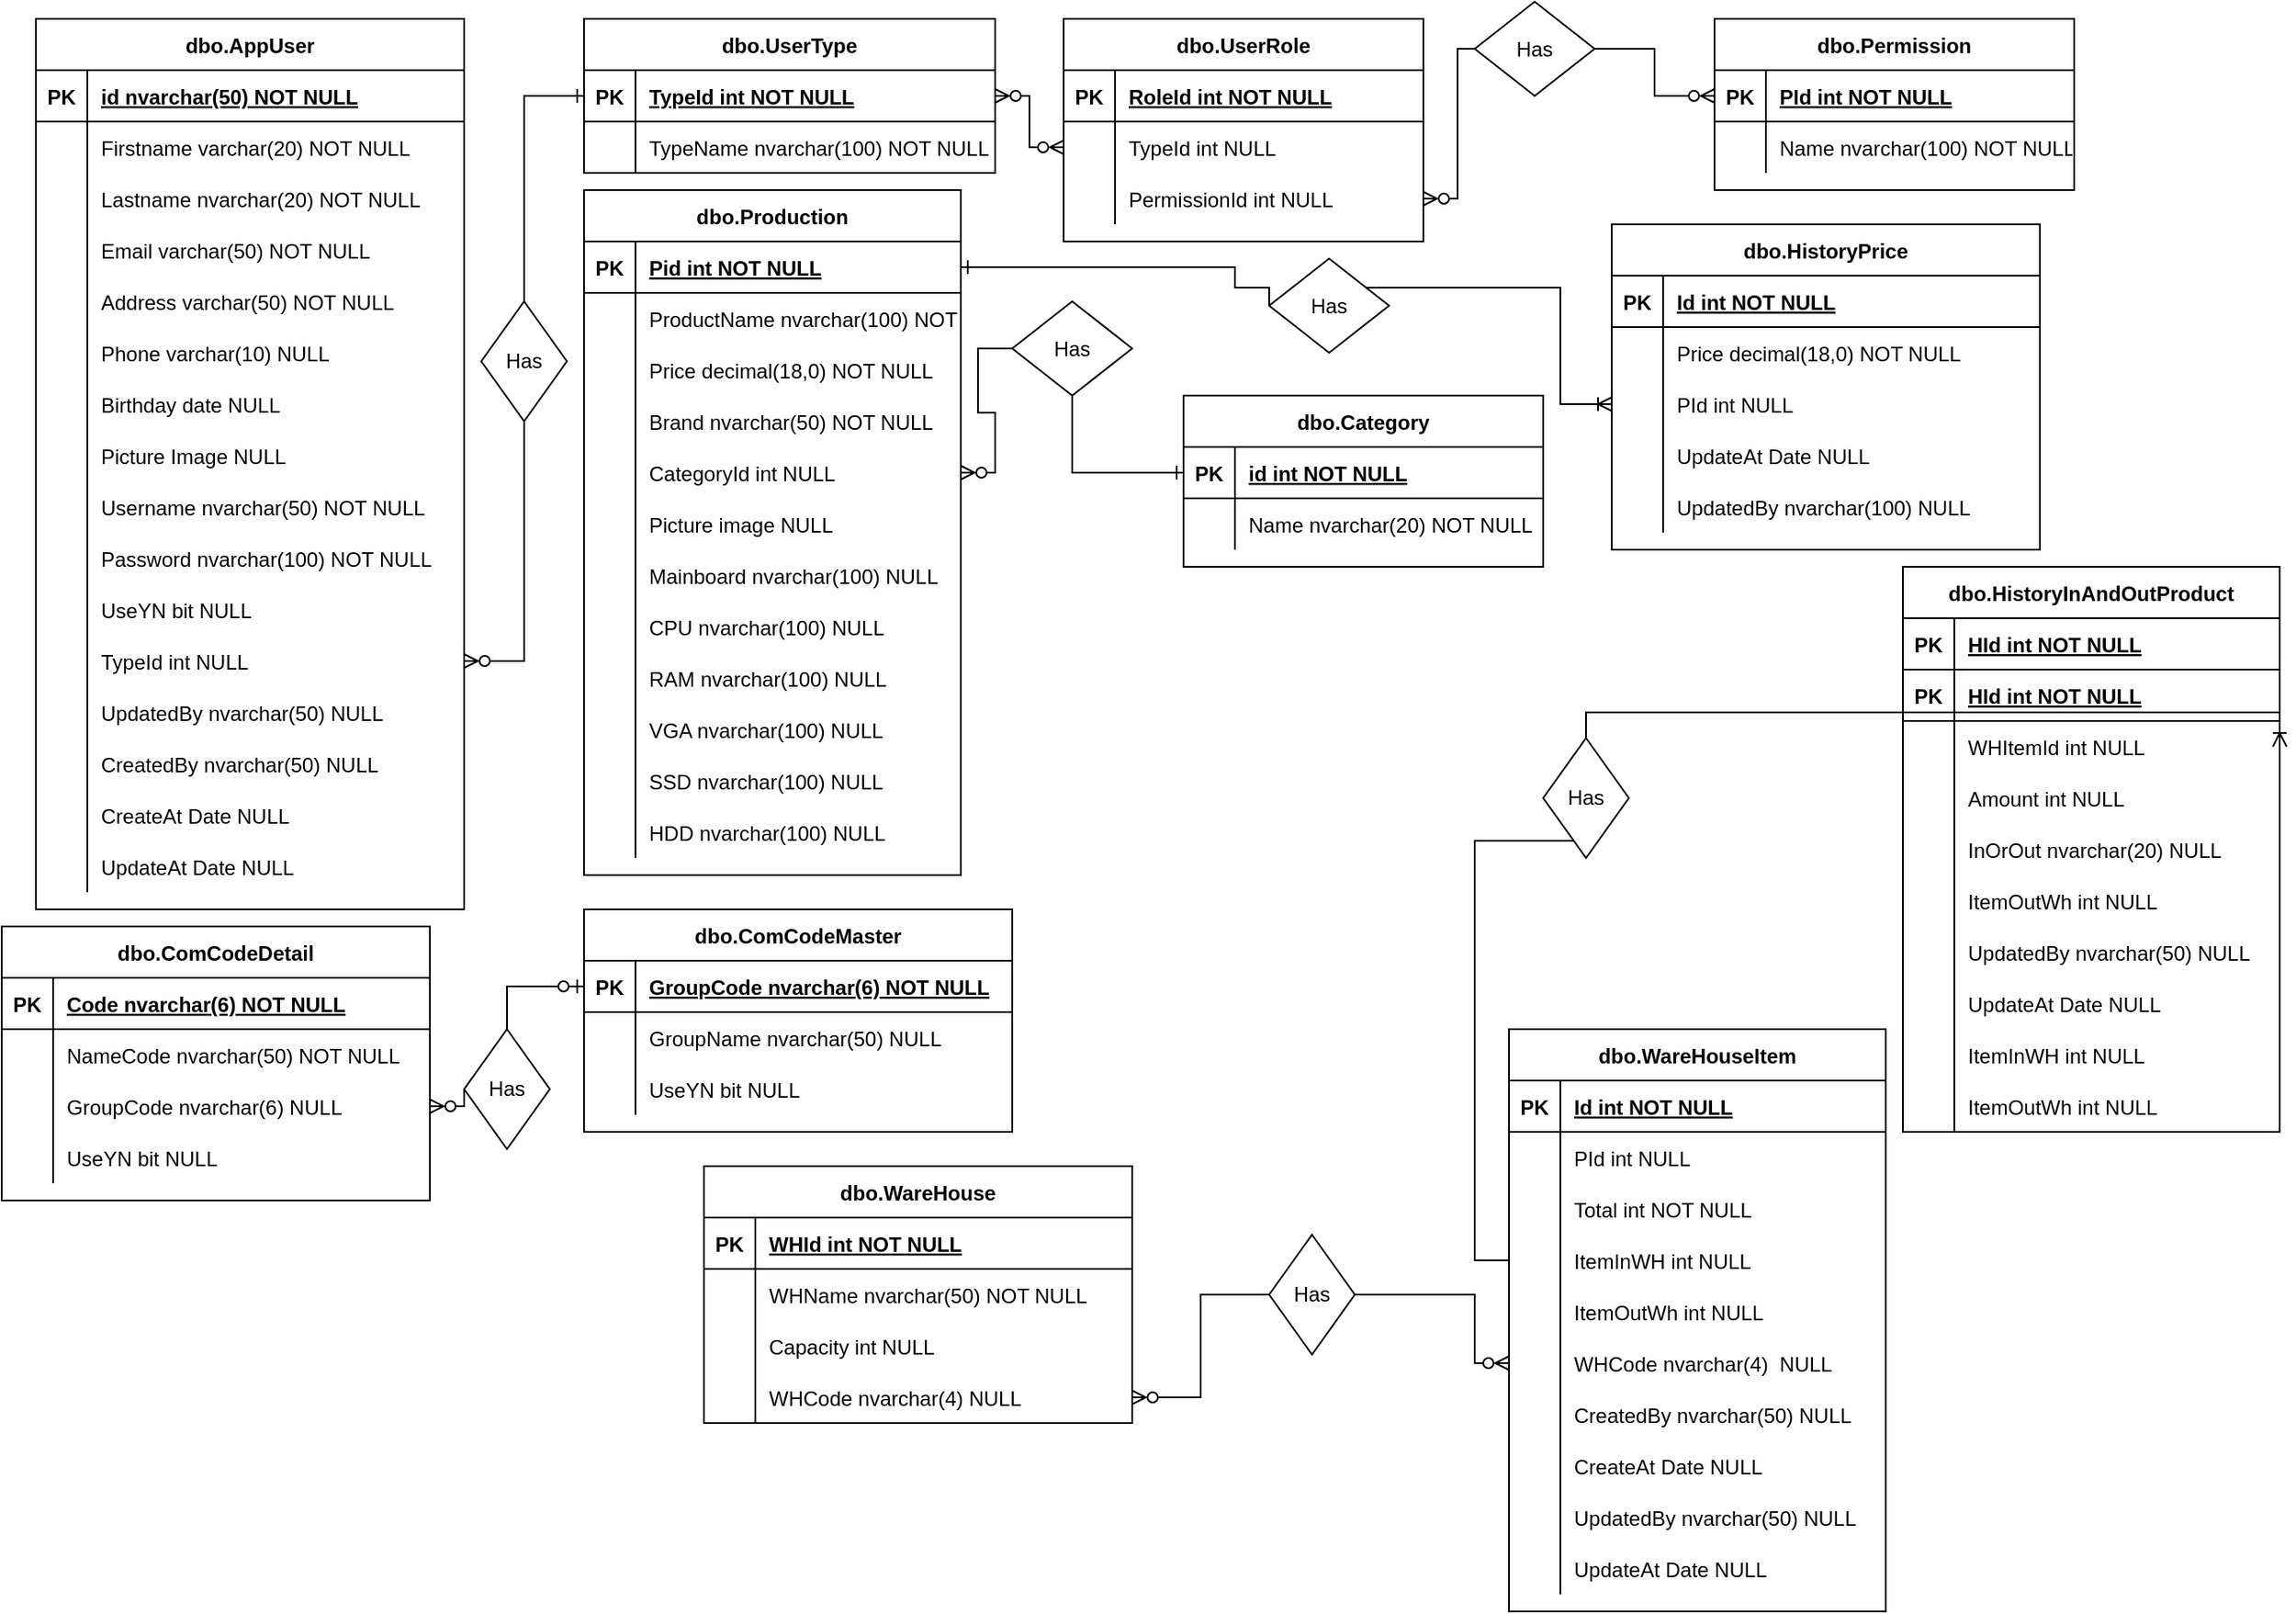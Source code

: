 <mxfile version="18.1.1" type="github">
  <diagram id="R2lEEEUBdFMjLlhIrx00" name="Page-1">
    <mxGraphModel dx="1969" dy="589" grid="1" gridSize="10" guides="1" tooltips="1" connect="1" arrows="1" fold="1" page="1" pageScale="1" pageWidth="850" pageHeight="1100" math="0" shadow="0" extFonts="Permanent Marker^https://fonts.googleapis.com/css?family=Permanent+Marker">
      <root>
        <mxCell id="0" />
        <mxCell id="1" parent="0" />
        <mxCell id="C-vyLk0tnHw3VtMMgP7b-2" value="dbo.Category" style="shape=table;startSize=30;container=1;collapsible=1;childLayout=tableLayout;fixedRows=1;rowLines=0;fontStyle=1;align=center;resizeLast=1;" parent="1" vertex="1">
          <mxGeometry x="650" y="230" width="210" height="100" as="geometry" />
        </mxCell>
        <mxCell id="C-vyLk0tnHw3VtMMgP7b-3" value="" style="shape=partialRectangle;collapsible=0;dropTarget=0;pointerEvents=0;fillColor=none;points=[[0,0.5],[1,0.5]];portConstraint=eastwest;top=0;left=0;right=0;bottom=1;" parent="C-vyLk0tnHw3VtMMgP7b-2" vertex="1">
          <mxGeometry y="30" width="210" height="30" as="geometry" />
        </mxCell>
        <mxCell id="C-vyLk0tnHw3VtMMgP7b-4" value="PK" style="shape=partialRectangle;overflow=hidden;connectable=0;fillColor=none;top=0;left=0;bottom=0;right=0;fontStyle=1;" parent="C-vyLk0tnHw3VtMMgP7b-3" vertex="1">
          <mxGeometry width="30" height="30" as="geometry">
            <mxRectangle width="30" height="30" as="alternateBounds" />
          </mxGeometry>
        </mxCell>
        <mxCell id="C-vyLk0tnHw3VtMMgP7b-5" value="id int NOT NULL" style="shape=partialRectangle;overflow=hidden;connectable=0;fillColor=none;top=0;left=0;bottom=0;right=0;align=left;spacingLeft=6;fontStyle=5;" parent="C-vyLk0tnHw3VtMMgP7b-3" vertex="1">
          <mxGeometry x="30" width="180" height="30" as="geometry">
            <mxRectangle width="180" height="30" as="alternateBounds" />
          </mxGeometry>
        </mxCell>
        <mxCell id="C-vyLk0tnHw3VtMMgP7b-6" value="" style="shape=partialRectangle;collapsible=0;dropTarget=0;pointerEvents=0;fillColor=none;points=[[0,0.5],[1,0.5]];portConstraint=eastwest;top=0;left=0;right=0;bottom=0;" parent="C-vyLk0tnHw3VtMMgP7b-2" vertex="1">
          <mxGeometry y="60" width="210" height="30" as="geometry" />
        </mxCell>
        <mxCell id="C-vyLk0tnHw3VtMMgP7b-7" value="" style="shape=partialRectangle;overflow=hidden;connectable=0;fillColor=none;top=0;left=0;bottom=0;right=0;" parent="C-vyLk0tnHw3VtMMgP7b-6" vertex="1">
          <mxGeometry width="30" height="30" as="geometry">
            <mxRectangle width="30" height="30" as="alternateBounds" />
          </mxGeometry>
        </mxCell>
        <mxCell id="C-vyLk0tnHw3VtMMgP7b-8" value="Name nvarchar(20) NOT NULL" style="shape=partialRectangle;overflow=hidden;connectable=0;fillColor=none;top=0;left=0;bottom=0;right=0;align=left;spacingLeft=6;" parent="C-vyLk0tnHw3VtMMgP7b-6" vertex="1">
          <mxGeometry x="30" width="180" height="30" as="geometry">
            <mxRectangle width="180" height="30" as="alternateBounds" />
          </mxGeometry>
        </mxCell>
        <mxCell id="Z93hSuT6IHFXyIPr1tL7-158" style="edgeStyle=orthogonalEdgeStyle;rounded=0;orthogonalLoop=1;jettySize=auto;html=1;entryX=1;entryY=0.5;entryDx=0;entryDy=0;startArrow=none;startFill=0;endArrow=ERzeroToMany;endFill=0;exitX=0;exitY=0.5;exitDx=0;exitDy=0;" parent="1" source="NQnyN6Zm1wqas_XtfJjt-4" target="Z93hSuT6IHFXyIPr1tL7-45" edge="1">
          <mxGeometry relative="1" as="geometry">
            <mxPoint x="230" y="600" as="sourcePoint" />
            <Array as="points">
              <mxPoint x="230" y="645" />
            </Array>
          </mxGeometry>
        </mxCell>
        <mxCell id="C-vyLk0tnHw3VtMMgP7b-13" value="dbo.ComCodeMaster" style="shape=table;startSize=30;container=1;collapsible=1;childLayout=tableLayout;fixedRows=1;rowLines=0;fontStyle=1;align=center;resizeLast=1;" parent="1" vertex="1">
          <mxGeometry x="300" y="530" width="250" height="130" as="geometry" />
        </mxCell>
        <mxCell id="C-vyLk0tnHw3VtMMgP7b-14" value="" style="shape=partialRectangle;collapsible=0;dropTarget=0;pointerEvents=0;fillColor=none;points=[[0,0.5],[1,0.5]];portConstraint=eastwest;top=0;left=0;right=0;bottom=1;" parent="C-vyLk0tnHw3VtMMgP7b-13" vertex="1">
          <mxGeometry y="30" width="250" height="30" as="geometry" />
        </mxCell>
        <mxCell id="C-vyLk0tnHw3VtMMgP7b-15" value="PK" style="shape=partialRectangle;overflow=hidden;connectable=0;fillColor=none;top=0;left=0;bottom=0;right=0;fontStyle=1;" parent="C-vyLk0tnHw3VtMMgP7b-14" vertex="1">
          <mxGeometry width="30" height="30" as="geometry">
            <mxRectangle width="30" height="30" as="alternateBounds" />
          </mxGeometry>
        </mxCell>
        <mxCell id="C-vyLk0tnHw3VtMMgP7b-16" value="GroupCode nvarchar(6) NOT NULL " style="shape=partialRectangle;overflow=hidden;connectable=0;fillColor=none;top=0;left=0;bottom=0;right=0;align=left;spacingLeft=6;fontStyle=5;" parent="C-vyLk0tnHw3VtMMgP7b-14" vertex="1">
          <mxGeometry x="30" width="220" height="30" as="geometry">
            <mxRectangle width="220" height="30" as="alternateBounds" />
          </mxGeometry>
        </mxCell>
        <mxCell id="C-vyLk0tnHw3VtMMgP7b-17" value="" style="shape=partialRectangle;collapsible=0;dropTarget=0;pointerEvents=0;fillColor=none;points=[[0,0.5],[1,0.5]];portConstraint=eastwest;top=0;left=0;right=0;bottom=0;" parent="C-vyLk0tnHw3VtMMgP7b-13" vertex="1">
          <mxGeometry y="60" width="250" height="30" as="geometry" />
        </mxCell>
        <mxCell id="C-vyLk0tnHw3VtMMgP7b-18" value="" style="shape=partialRectangle;overflow=hidden;connectable=0;fillColor=none;top=0;left=0;bottom=0;right=0;" parent="C-vyLk0tnHw3VtMMgP7b-17" vertex="1">
          <mxGeometry width="30" height="30" as="geometry">
            <mxRectangle width="30" height="30" as="alternateBounds" />
          </mxGeometry>
        </mxCell>
        <mxCell id="C-vyLk0tnHw3VtMMgP7b-19" value="GroupName nvarchar(50) NULL" style="shape=partialRectangle;overflow=hidden;connectable=0;fillColor=none;top=0;left=0;bottom=0;right=0;align=left;spacingLeft=6;" parent="C-vyLk0tnHw3VtMMgP7b-17" vertex="1">
          <mxGeometry x="30" width="220" height="30" as="geometry">
            <mxRectangle width="220" height="30" as="alternateBounds" />
          </mxGeometry>
        </mxCell>
        <mxCell id="Z93hSuT6IHFXyIPr1tL7-25" value="" style="shape=partialRectangle;collapsible=0;dropTarget=0;pointerEvents=0;fillColor=none;points=[[0,0.5],[1,0.5]];portConstraint=eastwest;top=0;left=0;right=0;bottom=0;" parent="C-vyLk0tnHw3VtMMgP7b-13" vertex="1">
          <mxGeometry y="90" width="250" height="30" as="geometry" />
        </mxCell>
        <mxCell id="Z93hSuT6IHFXyIPr1tL7-26" value="" style="shape=partialRectangle;overflow=hidden;connectable=0;fillColor=none;top=0;left=0;bottom=0;right=0;" parent="Z93hSuT6IHFXyIPr1tL7-25" vertex="1">
          <mxGeometry width="30" height="30" as="geometry">
            <mxRectangle width="30" height="30" as="alternateBounds" />
          </mxGeometry>
        </mxCell>
        <mxCell id="Z93hSuT6IHFXyIPr1tL7-27" value="UseYN bit NULL" style="shape=partialRectangle;overflow=hidden;connectable=0;fillColor=none;top=0;left=0;bottom=0;right=0;align=left;spacingLeft=6;" parent="Z93hSuT6IHFXyIPr1tL7-25" vertex="1">
          <mxGeometry x="30" width="220" height="30" as="geometry">
            <mxRectangle width="220" height="30" as="alternateBounds" />
          </mxGeometry>
        </mxCell>
        <mxCell id="Z93hSuT6IHFXyIPr1tL7-151" style="edgeStyle=orthogonalEdgeStyle;rounded=0;orthogonalLoop=1;jettySize=auto;html=1;exitX=1;exitY=0.5;exitDx=0;exitDy=0;startArrow=ERzeroToMany;startFill=0;endArrow=none;endFill=0;entryX=0.5;entryY=1;entryDx=0;entryDy=0;" parent="1" source="Z93hSuT6IHFXyIPr1tL7-148" target="NQnyN6Zm1wqas_XtfJjt-1" edge="1">
          <mxGeometry relative="1" as="geometry" />
        </mxCell>
        <mxCell id="C-vyLk0tnHw3VtMMgP7b-23" value="dbo.AppUser" style="shape=table;startSize=30;container=1;collapsible=1;childLayout=tableLayout;fixedRows=1;rowLines=0;fontStyle=1;align=center;resizeLast=1;" parent="1" vertex="1">
          <mxGeometry x="-20" y="10" width="250" height="520" as="geometry" />
        </mxCell>
        <mxCell id="C-vyLk0tnHw3VtMMgP7b-24" value="" style="shape=partialRectangle;collapsible=0;dropTarget=0;pointerEvents=0;fillColor=none;points=[[0,0.5],[1,0.5]];portConstraint=eastwest;top=0;left=0;right=0;bottom=1;" parent="C-vyLk0tnHw3VtMMgP7b-23" vertex="1">
          <mxGeometry y="30" width="250" height="30" as="geometry" />
        </mxCell>
        <mxCell id="C-vyLk0tnHw3VtMMgP7b-25" value="PK" style="shape=partialRectangle;overflow=hidden;connectable=0;fillColor=none;top=0;left=0;bottom=0;right=0;fontStyle=1;" parent="C-vyLk0tnHw3VtMMgP7b-24" vertex="1">
          <mxGeometry width="30" height="30" as="geometry">
            <mxRectangle width="30" height="30" as="alternateBounds" />
          </mxGeometry>
        </mxCell>
        <mxCell id="C-vyLk0tnHw3VtMMgP7b-26" value="id nvarchar(50) NOT NULL " style="shape=partialRectangle;overflow=hidden;connectable=0;fillColor=none;top=0;left=0;bottom=0;right=0;align=left;spacingLeft=6;fontStyle=5;" parent="C-vyLk0tnHw3VtMMgP7b-24" vertex="1">
          <mxGeometry x="30" width="220" height="30" as="geometry">
            <mxRectangle width="220" height="30" as="alternateBounds" />
          </mxGeometry>
        </mxCell>
        <mxCell id="C-vyLk0tnHw3VtMMgP7b-27" value="" style="shape=partialRectangle;collapsible=0;dropTarget=0;pointerEvents=0;fillColor=none;points=[[0,0.5],[1,0.5]];portConstraint=eastwest;top=0;left=0;right=0;bottom=0;" parent="C-vyLk0tnHw3VtMMgP7b-23" vertex="1">
          <mxGeometry y="60" width="250" height="30" as="geometry" />
        </mxCell>
        <mxCell id="C-vyLk0tnHw3VtMMgP7b-28" value="" style="shape=partialRectangle;overflow=hidden;connectable=0;fillColor=none;top=0;left=0;bottom=0;right=0;" parent="C-vyLk0tnHw3VtMMgP7b-27" vertex="1">
          <mxGeometry width="30" height="30" as="geometry">
            <mxRectangle width="30" height="30" as="alternateBounds" />
          </mxGeometry>
        </mxCell>
        <mxCell id="C-vyLk0tnHw3VtMMgP7b-29" value="Firstname varchar(20) NOT NULL" style="shape=partialRectangle;overflow=hidden;connectable=0;fillColor=none;top=0;left=0;bottom=0;right=0;align=left;spacingLeft=6;" parent="C-vyLk0tnHw3VtMMgP7b-27" vertex="1">
          <mxGeometry x="30" width="220" height="30" as="geometry">
            <mxRectangle width="220" height="30" as="alternateBounds" />
          </mxGeometry>
        </mxCell>
        <mxCell id="kLlW5MXYNSt2icohhsSC-59" value="" style="shape=partialRectangle;collapsible=0;dropTarget=0;pointerEvents=0;fillColor=none;points=[[0,0.5],[1,0.5]];portConstraint=eastwest;top=0;left=0;right=0;bottom=0;" parent="C-vyLk0tnHw3VtMMgP7b-23" vertex="1">
          <mxGeometry y="90" width="250" height="30" as="geometry" />
        </mxCell>
        <mxCell id="kLlW5MXYNSt2icohhsSC-60" value="" style="shape=partialRectangle;overflow=hidden;connectable=0;fillColor=none;top=0;left=0;bottom=0;right=0;" parent="kLlW5MXYNSt2icohhsSC-59" vertex="1">
          <mxGeometry width="30" height="30" as="geometry">
            <mxRectangle width="30" height="30" as="alternateBounds" />
          </mxGeometry>
        </mxCell>
        <mxCell id="kLlW5MXYNSt2icohhsSC-61" value="Lastname nvarchar(20) NOT NULL" style="shape=partialRectangle;overflow=hidden;connectable=0;fillColor=none;top=0;left=0;bottom=0;right=0;align=left;spacingLeft=6;" parent="kLlW5MXYNSt2icohhsSC-59" vertex="1">
          <mxGeometry x="30" width="220" height="30" as="geometry">
            <mxRectangle width="220" height="30" as="alternateBounds" />
          </mxGeometry>
        </mxCell>
        <mxCell id="kLlW5MXYNSt2icohhsSC-62" value="" style="shape=partialRectangle;collapsible=0;dropTarget=0;pointerEvents=0;fillColor=none;points=[[0,0.5],[1,0.5]];portConstraint=eastwest;top=0;left=0;right=0;bottom=0;" parent="C-vyLk0tnHw3VtMMgP7b-23" vertex="1">
          <mxGeometry y="120" width="250" height="30" as="geometry" />
        </mxCell>
        <mxCell id="kLlW5MXYNSt2icohhsSC-63" value="" style="shape=partialRectangle;overflow=hidden;connectable=0;fillColor=none;top=0;left=0;bottom=0;right=0;" parent="kLlW5MXYNSt2icohhsSC-62" vertex="1">
          <mxGeometry width="30" height="30" as="geometry">
            <mxRectangle width="30" height="30" as="alternateBounds" />
          </mxGeometry>
        </mxCell>
        <mxCell id="kLlW5MXYNSt2icohhsSC-64" value="Email varchar(50) NOT NULL" style="shape=partialRectangle;overflow=hidden;connectable=0;fillColor=none;top=0;left=0;bottom=0;right=0;align=left;spacingLeft=6;" parent="kLlW5MXYNSt2icohhsSC-62" vertex="1">
          <mxGeometry x="30" width="220" height="30" as="geometry">
            <mxRectangle width="220" height="30" as="alternateBounds" />
          </mxGeometry>
        </mxCell>
        <mxCell id="kLlW5MXYNSt2icohhsSC-65" value="" style="shape=partialRectangle;collapsible=0;dropTarget=0;pointerEvents=0;fillColor=none;points=[[0,0.5],[1,0.5]];portConstraint=eastwest;top=0;left=0;right=0;bottom=0;" parent="C-vyLk0tnHw3VtMMgP7b-23" vertex="1">
          <mxGeometry y="150" width="250" height="30" as="geometry" />
        </mxCell>
        <mxCell id="kLlW5MXYNSt2icohhsSC-66" value="" style="shape=partialRectangle;overflow=hidden;connectable=0;fillColor=none;top=0;left=0;bottom=0;right=0;" parent="kLlW5MXYNSt2icohhsSC-65" vertex="1">
          <mxGeometry width="30" height="30" as="geometry">
            <mxRectangle width="30" height="30" as="alternateBounds" />
          </mxGeometry>
        </mxCell>
        <mxCell id="kLlW5MXYNSt2icohhsSC-67" value="Address varchar(50) NOT NULL" style="shape=partialRectangle;overflow=hidden;connectable=0;fillColor=none;top=0;left=0;bottom=0;right=0;align=left;spacingLeft=6;" parent="kLlW5MXYNSt2icohhsSC-65" vertex="1">
          <mxGeometry x="30" width="220" height="30" as="geometry">
            <mxRectangle width="220" height="30" as="alternateBounds" />
          </mxGeometry>
        </mxCell>
        <mxCell id="Z93hSuT6IHFXyIPr1tL7-145" value="" style="shape=partialRectangle;collapsible=0;dropTarget=0;pointerEvents=0;fillColor=none;points=[[0,0.5],[1,0.5]];portConstraint=eastwest;top=0;left=0;right=0;bottom=0;" parent="C-vyLk0tnHw3VtMMgP7b-23" vertex="1">
          <mxGeometry y="180" width="250" height="30" as="geometry" />
        </mxCell>
        <mxCell id="Z93hSuT6IHFXyIPr1tL7-146" value="" style="shape=partialRectangle;overflow=hidden;connectable=0;fillColor=none;top=0;left=0;bottom=0;right=0;" parent="Z93hSuT6IHFXyIPr1tL7-145" vertex="1">
          <mxGeometry width="30" height="30" as="geometry">
            <mxRectangle width="30" height="30" as="alternateBounds" />
          </mxGeometry>
        </mxCell>
        <mxCell id="Z93hSuT6IHFXyIPr1tL7-147" value="Phone varchar(10) NULL" style="shape=partialRectangle;overflow=hidden;connectable=0;fillColor=none;top=0;left=0;bottom=0;right=0;align=left;spacingLeft=6;" parent="Z93hSuT6IHFXyIPr1tL7-145" vertex="1">
          <mxGeometry x="30" width="220" height="30" as="geometry">
            <mxRectangle width="220" height="30" as="alternateBounds" />
          </mxGeometry>
        </mxCell>
        <mxCell id="dIiA2_YUN6hhELJvR8Fl-39" value="" style="shape=partialRectangle;collapsible=0;dropTarget=0;pointerEvents=0;fillColor=none;points=[[0,0.5],[1,0.5]];portConstraint=eastwest;top=0;left=0;right=0;bottom=0;" parent="C-vyLk0tnHw3VtMMgP7b-23" vertex="1">
          <mxGeometry y="210" width="250" height="30" as="geometry" />
        </mxCell>
        <mxCell id="dIiA2_YUN6hhELJvR8Fl-40" value="" style="shape=partialRectangle;overflow=hidden;connectable=0;fillColor=none;top=0;left=0;bottom=0;right=0;" parent="dIiA2_YUN6hhELJvR8Fl-39" vertex="1">
          <mxGeometry width="30" height="30" as="geometry">
            <mxRectangle width="30" height="30" as="alternateBounds" />
          </mxGeometry>
        </mxCell>
        <mxCell id="dIiA2_YUN6hhELJvR8Fl-41" value="Birthday date NULL" style="shape=partialRectangle;overflow=hidden;connectable=0;fillColor=none;top=0;left=0;bottom=0;right=0;align=left;spacingLeft=6;" parent="dIiA2_YUN6hhELJvR8Fl-39" vertex="1">
          <mxGeometry x="30" width="220" height="30" as="geometry">
            <mxRectangle width="220" height="30" as="alternateBounds" />
          </mxGeometry>
        </mxCell>
        <mxCell id="kLlW5MXYNSt2icohhsSC-84" value="" style="shape=partialRectangle;collapsible=0;dropTarget=0;pointerEvents=0;fillColor=none;points=[[0,0.5],[1,0.5]];portConstraint=eastwest;top=0;left=0;right=0;bottom=0;" parent="C-vyLk0tnHw3VtMMgP7b-23" vertex="1">
          <mxGeometry y="240" width="250" height="30" as="geometry" />
        </mxCell>
        <mxCell id="kLlW5MXYNSt2icohhsSC-85" value="" style="shape=partialRectangle;overflow=hidden;connectable=0;fillColor=none;top=0;left=0;bottom=0;right=0;" parent="kLlW5MXYNSt2icohhsSC-84" vertex="1">
          <mxGeometry width="30" height="30" as="geometry">
            <mxRectangle width="30" height="30" as="alternateBounds" />
          </mxGeometry>
        </mxCell>
        <mxCell id="kLlW5MXYNSt2icohhsSC-86" value="Picture Image NULL" style="shape=partialRectangle;overflow=hidden;connectable=0;fillColor=none;top=0;left=0;bottom=0;right=0;align=left;spacingLeft=6;" parent="kLlW5MXYNSt2icohhsSC-84" vertex="1">
          <mxGeometry x="30" width="220" height="30" as="geometry">
            <mxRectangle width="220" height="30" as="alternateBounds" />
          </mxGeometry>
        </mxCell>
        <mxCell id="kLlW5MXYNSt2icohhsSC-106" value="" style="shape=partialRectangle;collapsible=0;dropTarget=0;pointerEvents=0;fillColor=none;points=[[0,0.5],[1,0.5]];portConstraint=eastwest;top=0;left=0;right=0;bottom=0;" parent="C-vyLk0tnHw3VtMMgP7b-23" vertex="1">
          <mxGeometry y="270" width="250" height="30" as="geometry" />
        </mxCell>
        <mxCell id="kLlW5MXYNSt2icohhsSC-107" value="" style="shape=partialRectangle;overflow=hidden;connectable=0;fillColor=none;top=0;left=0;bottom=0;right=0;" parent="kLlW5MXYNSt2icohhsSC-106" vertex="1">
          <mxGeometry width="30" height="30" as="geometry">
            <mxRectangle width="30" height="30" as="alternateBounds" />
          </mxGeometry>
        </mxCell>
        <mxCell id="kLlW5MXYNSt2icohhsSC-108" value="Username nvarchar(50) NOT NULL  " style="shape=partialRectangle;overflow=hidden;connectable=0;fillColor=none;top=0;left=0;bottom=0;right=0;align=left;spacingLeft=6;" parent="kLlW5MXYNSt2icohhsSC-106" vertex="1">
          <mxGeometry x="30" width="220" height="30" as="geometry">
            <mxRectangle width="220" height="30" as="alternateBounds" />
          </mxGeometry>
        </mxCell>
        <mxCell id="DYOJ0x0eCW1YeZo3kU7x-1" value="" style="shape=partialRectangle;collapsible=0;dropTarget=0;pointerEvents=0;fillColor=none;points=[[0,0.5],[1,0.5]];portConstraint=eastwest;top=0;left=0;right=0;bottom=0;" parent="C-vyLk0tnHw3VtMMgP7b-23" vertex="1">
          <mxGeometry y="300" width="250" height="30" as="geometry" />
        </mxCell>
        <mxCell id="DYOJ0x0eCW1YeZo3kU7x-2" value="" style="shape=partialRectangle;overflow=hidden;connectable=0;fillColor=none;top=0;left=0;bottom=0;right=0;" parent="DYOJ0x0eCW1YeZo3kU7x-1" vertex="1">
          <mxGeometry width="30" height="30" as="geometry">
            <mxRectangle width="30" height="30" as="alternateBounds" />
          </mxGeometry>
        </mxCell>
        <mxCell id="DYOJ0x0eCW1YeZo3kU7x-3" value="Password nvarchar(100) NOT NULL" style="shape=partialRectangle;overflow=hidden;connectable=0;fillColor=none;top=0;left=0;bottom=0;right=0;align=left;spacingLeft=6;" parent="DYOJ0x0eCW1YeZo3kU7x-1" vertex="1">
          <mxGeometry x="30" width="220" height="30" as="geometry">
            <mxRectangle width="220" height="30" as="alternateBounds" />
          </mxGeometry>
        </mxCell>
        <mxCell id="DYOJ0x0eCW1YeZo3kU7x-32" value="" style="shape=partialRectangle;collapsible=0;dropTarget=0;pointerEvents=0;fillColor=none;points=[[0,0.5],[1,0.5]];portConstraint=eastwest;top=0;left=0;right=0;bottom=0;" parent="C-vyLk0tnHw3VtMMgP7b-23" vertex="1">
          <mxGeometry y="330" width="250" height="30" as="geometry" />
        </mxCell>
        <mxCell id="DYOJ0x0eCW1YeZo3kU7x-33" value="" style="shape=partialRectangle;overflow=hidden;connectable=0;fillColor=none;top=0;left=0;bottom=0;right=0;" parent="DYOJ0x0eCW1YeZo3kU7x-32" vertex="1">
          <mxGeometry width="30" height="30" as="geometry">
            <mxRectangle width="30" height="30" as="alternateBounds" />
          </mxGeometry>
        </mxCell>
        <mxCell id="DYOJ0x0eCW1YeZo3kU7x-34" value="UseYN bit NULL" style="shape=partialRectangle;overflow=hidden;connectable=0;fillColor=none;top=0;left=0;bottom=0;right=0;align=left;spacingLeft=6;" parent="DYOJ0x0eCW1YeZo3kU7x-32" vertex="1">
          <mxGeometry x="30" width="220" height="30" as="geometry">
            <mxRectangle width="220" height="30" as="alternateBounds" />
          </mxGeometry>
        </mxCell>
        <mxCell id="Z93hSuT6IHFXyIPr1tL7-148" value="" style="shape=partialRectangle;collapsible=0;dropTarget=0;pointerEvents=0;fillColor=none;points=[[0,0.5],[1,0.5]];portConstraint=eastwest;top=0;left=0;right=0;bottom=0;" parent="C-vyLk0tnHw3VtMMgP7b-23" vertex="1">
          <mxGeometry y="360" width="250" height="30" as="geometry" />
        </mxCell>
        <mxCell id="Z93hSuT6IHFXyIPr1tL7-149" value="" style="shape=partialRectangle;overflow=hidden;connectable=0;fillColor=none;top=0;left=0;bottom=0;right=0;" parent="Z93hSuT6IHFXyIPr1tL7-148" vertex="1">
          <mxGeometry width="30" height="30" as="geometry">
            <mxRectangle width="30" height="30" as="alternateBounds" />
          </mxGeometry>
        </mxCell>
        <mxCell id="Z93hSuT6IHFXyIPr1tL7-150" value="TypeId int NULL" style="shape=partialRectangle;overflow=hidden;connectable=0;fillColor=none;top=0;left=0;bottom=0;right=0;align=left;spacingLeft=6;" parent="Z93hSuT6IHFXyIPr1tL7-148" vertex="1">
          <mxGeometry x="30" width="220" height="30" as="geometry">
            <mxRectangle width="220" height="30" as="alternateBounds" />
          </mxGeometry>
        </mxCell>
        <mxCell id="DYOJ0x0eCW1YeZo3kU7x-35" value="" style="shape=partialRectangle;collapsible=0;dropTarget=0;pointerEvents=0;fillColor=none;points=[[0,0.5],[1,0.5]];portConstraint=eastwest;top=0;left=0;right=0;bottom=0;" parent="C-vyLk0tnHw3VtMMgP7b-23" vertex="1">
          <mxGeometry y="390" width="250" height="30" as="geometry" />
        </mxCell>
        <mxCell id="DYOJ0x0eCW1YeZo3kU7x-36" value="" style="shape=partialRectangle;overflow=hidden;connectable=0;fillColor=none;top=0;left=0;bottom=0;right=0;" parent="DYOJ0x0eCW1YeZo3kU7x-35" vertex="1">
          <mxGeometry width="30" height="30" as="geometry">
            <mxRectangle width="30" height="30" as="alternateBounds" />
          </mxGeometry>
        </mxCell>
        <mxCell id="DYOJ0x0eCW1YeZo3kU7x-37" value="UpdatedBy nvarchar(50) NULL" style="shape=partialRectangle;overflow=hidden;connectable=0;fillColor=none;top=0;left=0;bottom=0;right=0;align=left;spacingLeft=6;" parent="DYOJ0x0eCW1YeZo3kU7x-35" vertex="1">
          <mxGeometry x="30" width="220" height="30" as="geometry">
            <mxRectangle width="220" height="30" as="alternateBounds" />
          </mxGeometry>
        </mxCell>
        <mxCell id="DYOJ0x0eCW1YeZo3kU7x-38" value="" style="shape=partialRectangle;collapsible=0;dropTarget=0;pointerEvents=0;fillColor=none;points=[[0,0.5],[1,0.5]];portConstraint=eastwest;top=0;left=0;right=0;bottom=0;" parent="C-vyLk0tnHw3VtMMgP7b-23" vertex="1">
          <mxGeometry y="420" width="250" height="30" as="geometry" />
        </mxCell>
        <mxCell id="DYOJ0x0eCW1YeZo3kU7x-39" value="" style="shape=partialRectangle;overflow=hidden;connectable=0;fillColor=none;top=0;left=0;bottom=0;right=0;" parent="DYOJ0x0eCW1YeZo3kU7x-38" vertex="1">
          <mxGeometry width="30" height="30" as="geometry">
            <mxRectangle width="30" height="30" as="alternateBounds" />
          </mxGeometry>
        </mxCell>
        <mxCell id="DYOJ0x0eCW1YeZo3kU7x-40" value="CreatedBy nvarchar(50) NULL" style="shape=partialRectangle;overflow=hidden;connectable=0;fillColor=none;top=0;left=0;bottom=0;right=0;align=left;spacingLeft=6;" parent="DYOJ0x0eCW1YeZo3kU7x-38" vertex="1">
          <mxGeometry x="30" width="220" height="30" as="geometry">
            <mxRectangle width="220" height="30" as="alternateBounds" />
          </mxGeometry>
        </mxCell>
        <mxCell id="DYOJ0x0eCW1YeZo3kU7x-41" value="" style="shape=partialRectangle;collapsible=0;dropTarget=0;pointerEvents=0;fillColor=none;points=[[0,0.5],[1,0.5]];portConstraint=eastwest;top=0;left=0;right=0;bottom=0;" parent="C-vyLk0tnHw3VtMMgP7b-23" vertex="1">
          <mxGeometry y="450" width="250" height="30" as="geometry" />
        </mxCell>
        <mxCell id="DYOJ0x0eCW1YeZo3kU7x-42" value="" style="shape=partialRectangle;overflow=hidden;connectable=0;fillColor=none;top=0;left=0;bottom=0;right=0;" parent="DYOJ0x0eCW1YeZo3kU7x-41" vertex="1">
          <mxGeometry width="30" height="30" as="geometry">
            <mxRectangle width="30" height="30" as="alternateBounds" />
          </mxGeometry>
        </mxCell>
        <mxCell id="DYOJ0x0eCW1YeZo3kU7x-43" value="CreateAt Date NULL" style="shape=partialRectangle;overflow=hidden;connectable=0;fillColor=none;top=0;left=0;bottom=0;right=0;align=left;spacingLeft=6;" parent="DYOJ0x0eCW1YeZo3kU7x-41" vertex="1">
          <mxGeometry x="30" width="220" height="30" as="geometry">
            <mxRectangle width="220" height="30" as="alternateBounds" />
          </mxGeometry>
        </mxCell>
        <mxCell id="DYOJ0x0eCW1YeZo3kU7x-44" value="" style="shape=partialRectangle;collapsible=0;dropTarget=0;pointerEvents=0;fillColor=none;points=[[0,0.5],[1,0.5]];portConstraint=eastwest;top=0;left=0;right=0;bottom=0;" parent="C-vyLk0tnHw3VtMMgP7b-23" vertex="1">
          <mxGeometry y="480" width="250" height="30" as="geometry" />
        </mxCell>
        <mxCell id="DYOJ0x0eCW1YeZo3kU7x-45" value="" style="shape=partialRectangle;overflow=hidden;connectable=0;fillColor=none;top=0;left=0;bottom=0;right=0;" parent="DYOJ0x0eCW1YeZo3kU7x-44" vertex="1">
          <mxGeometry width="30" height="30" as="geometry">
            <mxRectangle width="30" height="30" as="alternateBounds" />
          </mxGeometry>
        </mxCell>
        <mxCell id="DYOJ0x0eCW1YeZo3kU7x-46" value="UpdateAt Date NULL" style="shape=partialRectangle;overflow=hidden;connectable=0;fillColor=none;top=0;left=0;bottom=0;right=0;align=left;spacingLeft=6;" parent="DYOJ0x0eCW1YeZo3kU7x-44" vertex="1">
          <mxGeometry x="30" width="220" height="30" as="geometry">
            <mxRectangle width="220" height="30" as="alternateBounds" />
          </mxGeometry>
        </mxCell>
        <mxCell id="dIiA2_YUN6hhELJvR8Fl-11" value="dbo.Production" style="shape=table;startSize=30;container=1;collapsible=1;childLayout=tableLayout;fixedRows=1;rowLines=0;fontStyle=1;align=center;resizeLast=1;" parent="1" vertex="1">
          <mxGeometry x="300" y="110" width="220" height="400" as="geometry" />
        </mxCell>
        <mxCell id="dIiA2_YUN6hhELJvR8Fl-12" value="" style="shape=partialRectangle;collapsible=0;dropTarget=0;pointerEvents=0;fillColor=none;points=[[0,0.5],[1,0.5]];portConstraint=eastwest;top=0;left=0;right=0;bottom=1;" parent="dIiA2_YUN6hhELJvR8Fl-11" vertex="1">
          <mxGeometry y="30" width="220" height="30" as="geometry" />
        </mxCell>
        <mxCell id="dIiA2_YUN6hhELJvR8Fl-13" value="PK" style="shape=partialRectangle;overflow=hidden;connectable=0;fillColor=none;top=0;left=0;bottom=0;right=0;fontStyle=1;" parent="dIiA2_YUN6hhELJvR8Fl-12" vertex="1">
          <mxGeometry width="30" height="30" as="geometry">
            <mxRectangle width="30" height="30" as="alternateBounds" />
          </mxGeometry>
        </mxCell>
        <mxCell id="dIiA2_YUN6hhELJvR8Fl-14" value="Pid int NOT NULL " style="shape=partialRectangle;overflow=hidden;connectable=0;fillColor=none;top=0;left=0;bottom=0;right=0;align=left;spacingLeft=6;fontStyle=5;" parent="dIiA2_YUN6hhELJvR8Fl-12" vertex="1">
          <mxGeometry x="30" width="190" height="30" as="geometry">
            <mxRectangle width="190" height="30" as="alternateBounds" />
          </mxGeometry>
        </mxCell>
        <mxCell id="dIiA2_YUN6hhELJvR8Fl-18" value="" style="shape=partialRectangle;collapsible=0;dropTarget=0;pointerEvents=0;fillColor=none;points=[[0,0.5],[1,0.5]];portConstraint=eastwest;top=0;left=0;right=0;bottom=0;" parent="dIiA2_YUN6hhELJvR8Fl-11" vertex="1">
          <mxGeometry y="60" width="220" height="30" as="geometry" />
        </mxCell>
        <mxCell id="dIiA2_YUN6hhELJvR8Fl-19" value="" style="shape=partialRectangle;overflow=hidden;connectable=0;fillColor=none;top=0;left=0;bottom=0;right=0;" parent="dIiA2_YUN6hhELJvR8Fl-18" vertex="1">
          <mxGeometry width="30" height="30" as="geometry">
            <mxRectangle width="30" height="30" as="alternateBounds" />
          </mxGeometry>
        </mxCell>
        <mxCell id="dIiA2_YUN6hhELJvR8Fl-20" value="ProductName nvarchar(100) NOT NULL" style="shape=partialRectangle;overflow=hidden;connectable=0;fillColor=none;top=0;left=0;bottom=0;right=0;align=left;spacingLeft=6;" parent="dIiA2_YUN6hhELJvR8Fl-18" vertex="1">
          <mxGeometry x="30" width="190" height="30" as="geometry">
            <mxRectangle width="190" height="30" as="alternateBounds" />
          </mxGeometry>
        </mxCell>
        <mxCell id="dIiA2_YUN6hhELJvR8Fl-21" value="" style="shape=partialRectangle;collapsible=0;dropTarget=0;pointerEvents=0;fillColor=none;points=[[0,0.5],[1,0.5]];portConstraint=eastwest;top=0;left=0;right=0;bottom=0;" parent="dIiA2_YUN6hhELJvR8Fl-11" vertex="1">
          <mxGeometry y="90" width="220" height="30" as="geometry" />
        </mxCell>
        <mxCell id="dIiA2_YUN6hhELJvR8Fl-22" value="" style="shape=partialRectangle;overflow=hidden;connectable=0;fillColor=none;top=0;left=0;bottom=0;right=0;" parent="dIiA2_YUN6hhELJvR8Fl-21" vertex="1">
          <mxGeometry width="30" height="30" as="geometry">
            <mxRectangle width="30" height="30" as="alternateBounds" />
          </mxGeometry>
        </mxCell>
        <mxCell id="dIiA2_YUN6hhELJvR8Fl-23" value="Price decimal(18,0) NOT NULL" style="shape=partialRectangle;overflow=hidden;connectable=0;fillColor=none;top=0;left=0;bottom=0;right=0;align=left;spacingLeft=6;" parent="dIiA2_YUN6hhELJvR8Fl-21" vertex="1">
          <mxGeometry x="30" width="190" height="30" as="geometry">
            <mxRectangle width="190" height="30" as="alternateBounds" />
          </mxGeometry>
        </mxCell>
        <mxCell id="dIiA2_YUN6hhELJvR8Fl-24" value="" style="shape=partialRectangle;collapsible=0;dropTarget=0;pointerEvents=0;fillColor=none;points=[[0,0.5],[1,0.5]];portConstraint=eastwest;top=0;left=0;right=0;bottom=0;" parent="dIiA2_YUN6hhELJvR8Fl-11" vertex="1">
          <mxGeometry y="120" width="220" height="30" as="geometry" />
        </mxCell>
        <mxCell id="dIiA2_YUN6hhELJvR8Fl-25" value="" style="shape=partialRectangle;overflow=hidden;connectable=0;fillColor=none;top=0;left=0;bottom=0;right=0;" parent="dIiA2_YUN6hhELJvR8Fl-24" vertex="1">
          <mxGeometry width="30" height="30" as="geometry">
            <mxRectangle width="30" height="30" as="alternateBounds" />
          </mxGeometry>
        </mxCell>
        <mxCell id="dIiA2_YUN6hhELJvR8Fl-26" value="Brand nvarchar(50) NOT NULL" style="shape=partialRectangle;overflow=hidden;connectable=0;fillColor=none;top=0;left=0;bottom=0;right=0;align=left;spacingLeft=6;" parent="dIiA2_YUN6hhELJvR8Fl-24" vertex="1">
          <mxGeometry x="30" width="190" height="30" as="geometry">
            <mxRectangle width="190" height="30" as="alternateBounds" />
          </mxGeometry>
        </mxCell>
        <mxCell id="dIiA2_YUN6hhELJvR8Fl-27" value="" style="shape=partialRectangle;collapsible=0;dropTarget=0;pointerEvents=0;fillColor=none;points=[[0,0.5],[1,0.5]];portConstraint=eastwest;top=0;left=0;right=0;bottom=0;" parent="dIiA2_YUN6hhELJvR8Fl-11" vertex="1">
          <mxGeometry y="150" width="220" height="30" as="geometry" />
        </mxCell>
        <mxCell id="dIiA2_YUN6hhELJvR8Fl-28" value="" style="shape=partialRectangle;overflow=hidden;connectable=0;fillColor=none;top=0;left=0;bottom=0;right=0;" parent="dIiA2_YUN6hhELJvR8Fl-27" vertex="1">
          <mxGeometry width="30" height="30" as="geometry">
            <mxRectangle width="30" height="30" as="alternateBounds" />
          </mxGeometry>
        </mxCell>
        <mxCell id="dIiA2_YUN6hhELJvR8Fl-29" value="CategoryId int NULL" style="shape=partialRectangle;overflow=hidden;connectable=0;fillColor=none;top=0;left=0;bottom=0;right=0;align=left;spacingLeft=6;" parent="dIiA2_YUN6hhELJvR8Fl-27" vertex="1">
          <mxGeometry x="30" width="190" height="30" as="geometry">
            <mxRectangle width="190" height="30" as="alternateBounds" />
          </mxGeometry>
        </mxCell>
        <mxCell id="dIiA2_YUN6hhELJvR8Fl-30" value="" style="shape=partialRectangle;collapsible=0;dropTarget=0;pointerEvents=0;fillColor=none;points=[[0,0.5],[1,0.5]];portConstraint=eastwest;top=0;left=0;right=0;bottom=0;" parent="dIiA2_YUN6hhELJvR8Fl-11" vertex="1">
          <mxGeometry y="180" width="220" height="30" as="geometry" />
        </mxCell>
        <mxCell id="dIiA2_YUN6hhELJvR8Fl-31" value="" style="shape=partialRectangle;overflow=hidden;connectable=0;fillColor=none;top=0;left=0;bottom=0;right=0;" parent="dIiA2_YUN6hhELJvR8Fl-30" vertex="1">
          <mxGeometry width="30" height="30" as="geometry">
            <mxRectangle width="30" height="30" as="alternateBounds" />
          </mxGeometry>
        </mxCell>
        <mxCell id="dIiA2_YUN6hhELJvR8Fl-32" value="Picture image NULL" style="shape=partialRectangle;overflow=hidden;connectable=0;fillColor=none;top=0;left=0;bottom=0;right=0;align=left;spacingLeft=6;" parent="dIiA2_YUN6hhELJvR8Fl-30" vertex="1">
          <mxGeometry x="30" width="190" height="30" as="geometry">
            <mxRectangle width="190" height="30" as="alternateBounds" />
          </mxGeometry>
        </mxCell>
        <mxCell id="DYOJ0x0eCW1YeZo3kU7x-47" value="" style="shape=partialRectangle;collapsible=0;dropTarget=0;pointerEvents=0;fillColor=none;points=[[0,0.5],[1,0.5]];portConstraint=eastwest;top=0;left=0;right=0;bottom=0;" parent="dIiA2_YUN6hhELJvR8Fl-11" vertex="1">
          <mxGeometry y="210" width="220" height="30" as="geometry" />
        </mxCell>
        <mxCell id="DYOJ0x0eCW1YeZo3kU7x-48" value="" style="shape=partialRectangle;overflow=hidden;connectable=0;fillColor=none;top=0;left=0;bottom=0;right=0;" parent="DYOJ0x0eCW1YeZo3kU7x-47" vertex="1">
          <mxGeometry width="30" height="30" as="geometry">
            <mxRectangle width="30" height="30" as="alternateBounds" />
          </mxGeometry>
        </mxCell>
        <mxCell id="DYOJ0x0eCW1YeZo3kU7x-49" value="Mainboard nvarchar(100) NULL" style="shape=partialRectangle;overflow=hidden;connectable=0;fillColor=none;top=0;left=0;bottom=0;right=0;align=left;spacingLeft=6;" parent="DYOJ0x0eCW1YeZo3kU7x-47" vertex="1">
          <mxGeometry x="30" width="190" height="30" as="geometry">
            <mxRectangle width="190" height="30" as="alternateBounds" />
          </mxGeometry>
        </mxCell>
        <mxCell id="DYOJ0x0eCW1YeZo3kU7x-50" value="" style="shape=partialRectangle;collapsible=0;dropTarget=0;pointerEvents=0;fillColor=none;points=[[0,0.5],[1,0.5]];portConstraint=eastwest;top=0;left=0;right=0;bottom=0;" parent="dIiA2_YUN6hhELJvR8Fl-11" vertex="1">
          <mxGeometry y="240" width="220" height="30" as="geometry" />
        </mxCell>
        <mxCell id="DYOJ0x0eCW1YeZo3kU7x-51" value="" style="shape=partialRectangle;overflow=hidden;connectable=0;fillColor=none;top=0;left=0;bottom=0;right=0;" parent="DYOJ0x0eCW1YeZo3kU7x-50" vertex="1">
          <mxGeometry width="30" height="30" as="geometry">
            <mxRectangle width="30" height="30" as="alternateBounds" />
          </mxGeometry>
        </mxCell>
        <mxCell id="DYOJ0x0eCW1YeZo3kU7x-52" value="CPU nvarchar(100) NULL" style="shape=partialRectangle;overflow=hidden;connectable=0;fillColor=none;top=0;left=0;bottom=0;right=0;align=left;spacingLeft=6;" parent="DYOJ0x0eCW1YeZo3kU7x-50" vertex="1">
          <mxGeometry x="30" width="190" height="30" as="geometry">
            <mxRectangle width="190" height="30" as="alternateBounds" />
          </mxGeometry>
        </mxCell>
        <mxCell id="DYOJ0x0eCW1YeZo3kU7x-53" value="" style="shape=partialRectangle;collapsible=0;dropTarget=0;pointerEvents=0;fillColor=none;points=[[0,0.5],[1,0.5]];portConstraint=eastwest;top=0;left=0;right=0;bottom=0;" parent="dIiA2_YUN6hhELJvR8Fl-11" vertex="1">
          <mxGeometry y="270" width="220" height="30" as="geometry" />
        </mxCell>
        <mxCell id="DYOJ0x0eCW1YeZo3kU7x-54" value="" style="shape=partialRectangle;overflow=hidden;connectable=0;fillColor=none;top=0;left=0;bottom=0;right=0;" parent="DYOJ0x0eCW1YeZo3kU7x-53" vertex="1">
          <mxGeometry width="30" height="30" as="geometry">
            <mxRectangle width="30" height="30" as="alternateBounds" />
          </mxGeometry>
        </mxCell>
        <mxCell id="DYOJ0x0eCW1YeZo3kU7x-55" value="RAM nvarchar(100) NULL" style="shape=partialRectangle;overflow=hidden;connectable=0;fillColor=none;top=0;left=0;bottom=0;right=0;align=left;spacingLeft=6;" parent="DYOJ0x0eCW1YeZo3kU7x-53" vertex="1">
          <mxGeometry x="30" width="190" height="30" as="geometry">
            <mxRectangle width="190" height="30" as="alternateBounds" />
          </mxGeometry>
        </mxCell>
        <mxCell id="DYOJ0x0eCW1YeZo3kU7x-56" value="" style="shape=partialRectangle;collapsible=0;dropTarget=0;pointerEvents=0;fillColor=none;points=[[0,0.5],[1,0.5]];portConstraint=eastwest;top=0;left=0;right=0;bottom=0;" parent="dIiA2_YUN6hhELJvR8Fl-11" vertex="1">
          <mxGeometry y="300" width="220" height="30" as="geometry" />
        </mxCell>
        <mxCell id="DYOJ0x0eCW1YeZo3kU7x-57" value="" style="shape=partialRectangle;overflow=hidden;connectable=0;fillColor=none;top=0;left=0;bottom=0;right=0;" parent="DYOJ0x0eCW1YeZo3kU7x-56" vertex="1">
          <mxGeometry width="30" height="30" as="geometry">
            <mxRectangle width="30" height="30" as="alternateBounds" />
          </mxGeometry>
        </mxCell>
        <mxCell id="DYOJ0x0eCW1YeZo3kU7x-58" value="VGA nvarchar(100) NULL" style="shape=partialRectangle;overflow=hidden;connectable=0;fillColor=none;top=0;left=0;bottom=0;right=0;align=left;spacingLeft=6;" parent="DYOJ0x0eCW1YeZo3kU7x-56" vertex="1">
          <mxGeometry x="30" width="190" height="30" as="geometry">
            <mxRectangle width="190" height="30" as="alternateBounds" />
          </mxGeometry>
        </mxCell>
        <mxCell id="DYOJ0x0eCW1YeZo3kU7x-59" value="" style="shape=partialRectangle;collapsible=0;dropTarget=0;pointerEvents=0;fillColor=none;points=[[0,0.5],[1,0.5]];portConstraint=eastwest;top=0;left=0;right=0;bottom=0;" parent="dIiA2_YUN6hhELJvR8Fl-11" vertex="1">
          <mxGeometry y="330" width="220" height="30" as="geometry" />
        </mxCell>
        <mxCell id="DYOJ0x0eCW1YeZo3kU7x-60" value="" style="shape=partialRectangle;overflow=hidden;connectable=0;fillColor=none;top=0;left=0;bottom=0;right=0;" parent="DYOJ0x0eCW1YeZo3kU7x-59" vertex="1">
          <mxGeometry width="30" height="30" as="geometry">
            <mxRectangle width="30" height="30" as="alternateBounds" />
          </mxGeometry>
        </mxCell>
        <mxCell id="DYOJ0x0eCW1YeZo3kU7x-61" value="SSD nvarchar(100) NULL" style="shape=partialRectangle;overflow=hidden;connectable=0;fillColor=none;top=0;left=0;bottom=0;right=0;align=left;spacingLeft=6;" parent="DYOJ0x0eCW1YeZo3kU7x-59" vertex="1">
          <mxGeometry x="30" width="190" height="30" as="geometry">
            <mxRectangle width="190" height="30" as="alternateBounds" />
          </mxGeometry>
        </mxCell>
        <mxCell id="DYOJ0x0eCW1YeZo3kU7x-96" value="" style="shape=partialRectangle;collapsible=0;dropTarget=0;pointerEvents=0;fillColor=none;points=[[0,0.5],[1,0.5]];portConstraint=eastwest;top=0;left=0;right=0;bottom=0;" parent="dIiA2_YUN6hhELJvR8Fl-11" vertex="1">
          <mxGeometry y="360" width="220" height="30" as="geometry" />
        </mxCell>
        <mxCell id="DYOJ0x0eCW1YeZo3kU7x-97" value="" style="shape=partialRectangle;overflow=hidden;connectable=0;fillColor=none;top=0;left=0;bottom=0;right=0;" parent="DYOJ0x0eCW1YeZo3kU7x-96" vertex="1">
          <mxGeometry width="30" height="30" as="geometry">
            <mxRectangle width="30" height="30" as="alternateBounds" />
          </mxGeometry>
        </mxCell>
        <mxCell id="DYOJ0x0eCW1YeZo3kU7x-98" value="HDD nvarchar(100) NULL" style="shape=partialRectangle;overflow=hidden;connectable=0;fillColor=none;top=0;left=0;bottom=0;right=0;align=left;spacingLeft=6;" parent="DYOJ0x0eCW1YeZo3kU7x-96" vertex="1">
          <mxGeometry x="30" width="190" height="30" as="geometry">
            <mxRectangle width="190" height="30" as="alternateBounds" />
          </mxGeometry>
        </mxCell>
        <mxCell id="Z93hSuT6IHFXyIPr1tL7-1" value="dbo.Permission" style="shape=table;startSize=30;container=1;collapsible=1;childLayout=tableLayout;fixedRows=1;rowLines=0;fontStyle=1;align=center;resizeLast=1;" parent="1" vertex="1">
          <mxGeometry x="960" y="10" width="210" height="100" as="geometry" />
        </mxCell>
        <mxCell id="Z93hSuT6IHFXyIPr1tL7-2" value="" style="shape=partialRectangle;collapsible=0;dropTarget=0;pointerEvents=0;fillColor=none;points=[[0,0.5],[1,0.5]];portConstraint=eastwest;top=0;left=0;right=0;bottom=1;" parent="Z93hSuT6IHFXyIPr1tL7-1" vertex="1">
          <mxGeometry y="30" width="210" height="30" as="geometry" />
        </mxCell>
        <mxCell id="Z93hSuT6IHFXyIPr1tL7-3" value="PK" style="shape=partialRectangle;overflow=hidden;connectable=0;fillColor=none;top=0;left=0;bottom=0;right=0;fontStyle=1;" parent="Z93hSuT6IHFXyIPr1tL7-2" vertex="1">
          <mxGeometry width="30" height="30" as="geometry">
            <mxRectangle width="30" height="30" as="alternateBounds" />
          </mxGeometry>
        </mxCell>
        <mxCell id="Z93hSuT6IHFXyIPr1tL7-4" value="PId int NOT NULL" style="shape=partialRectangle;overflow=hidden;connectable=0;fillColor=none;top=0;left=0;bottom=0;right=0;align=left;spacingLeft=6;fontStyle=5;" parent="Z93hSuT6IHFXyIPr1tL7-2" vertex="1">
          <mxGeometry x="30" width="180" height="30" as="geometry">
            <mxRectangle width="180" height="30" as="alternateBounds" />
          </mxGeometry>
        </mxCell>
        <mxCell id="Z93hSuT6IHFXyIPr1tL7-5" value="" style="shape=partialRectangle;collapsible=0;dropTarget=0;pointerEvents=0;fillColor=none;points=[[0,0.5],[1,0.5]];portConstraint=eastwest;top=0;left=0;right=0;bottom=0;" parent="Z93hSuT6IHFXyIPr1tL7-1" vertex="1">
          <mxGeometry y="60" width="210" height="30" as="geometry" />
        </mxCell>
        <mxCell id="Z93hSuT6IHFXyIPr1tL7-6" value="" style="shape=partialRectangle;overflow=hidden;connectable=0;fillColor=none;top=0;left=0;bottom=0;right=0;" parent="Z93hSuT6IHFXyIPr1tL7-5" vertex="1">
          <mxGeometry width="30" height="30" as="geometry">
            <mxRectangle width="30" height="30" as="alternateBounds" />
          </mxGeometry>
        </mxCell>
        <mxCell id="Z93hSuT6IHFXyIPr1tL7-7" value="Name nvarchar(100) NOT NULL" style="shape=partialRectangle;overflow=hidden;connectable=0;fillColor=none;top=0;left=0;bottom=0;right=0;align=left;spacingLeft=6;" parent="Z93hSuT6IHFXyIPr1tL7-5" vertex="1">
          <mxGeometry x="30" width="180" height="30" as="geometry">
            <mxRectangle width="180" height="30" as="alternateBounds" />
          </mxGeometry>
        </mxCell>
        <mxCell id="Z93hSuT6IHFXyIPr1tL7-8" value="dbo.UserType" style="shape=table;startSize=30;container=1;collapsible=1;childLayout=tableLayout;fixedRows=1;rowLines=0;fontStyle=1;align=center;resizeLast=1;" parent="1" vertex="1">
          <mxGeometry x="300" y="10" width="240" height="90" as="geometry" />
        </mxCell>
        <mxCell id="Z93hSuT6IHFXyIPr1tL7-9" value="" style="shape=partialRectangle;collapsible=0;dropTarget=0;pointerEvents=0;fillColor=none;points=[[0,0.5],[1,0.5]];portConstraint=eastwest;top=0;left=0;right=0;bottom=1;" parent="Z93hSuT6IHFXyIPr1tL7-8" vertex="1">
          <mxGeometry y="30" width="240" height="30" as="geometry" />
        </mxCell>
        <mxCell id="Z93hSuT6IHFXyIPr1tL7-10" value="PK" style="shape=partialRectangle;overflow=hidden;connectable=0;fillColor=none;top=0;left=0;bottom=0;right=0;fontStyle=1;" parent="Z93hSuT6IHFXyIPr1tL7-9" vertex="1">
          <mxGeometry width="30" height="30" as="geometry">
            <mxRectangle width="30" height="30" as="alternateBounds" />
          </mxGeometry>
        </mxCell>
        <mxCell id="Z93hSuT6IHFXyIPr1tL7-11" value="TypeId int NOT NULL" style="shape=partialRectangle;overflow=hidden;connectable=0;fillColor=none;top=0;left=0;bottom=0;right=0;align=left;spacingLeft=6;fontStyle=5;" parent="Z93hSuT6IHFXyIPr1tL7-9" vertex="1">
          <mxGeometry x="30" width="210" height="30" as="geometry">
            <mxRectangle width="210" height="30" as="alternateBounds" />
          </mxGeometry>
        </mxCell>
        <mxCell id="Z93hSuT6IHFXyIPr1tL7-12" value="" style="shape=partialRectangle;collapsible=0;dropTarget=0;pointerEvents=0;fillColor=none;points=[[0,0.5],[1,0.5]];portConstraint=eastwest;top=0;left=0;right=0;bottom=0;" parent="Z93hSuT6IHFXyIPr1tL7-8" vertex="1">
          <mxGeometry y="60" width="240" height="30" as="geometry" />
        </mxCell>
        <mxCell id="Z93hSuT6IHFXyIPr1tL7-13" value="" style="shape=partialRectangle;overflow=hidden;connectable=0;fillColor=none;top=0;left=0;bottom=0;right=0;" parent="Z93hSuT6IHFXyIPr1tL7-12" vertex="1">
          <mxGeometry width="30" height="30" as="geometry">
            <mxRectangle width="30" height="30" as="alternateBounds" />
          </mxGeometry>
        </mxCell>
        <mxCell id="Z93hSuT6IHFXyIPr1tL7-14" value="TypeName nvarchar(100) NOT NULL" style="shape=partialRectangle;overflow=hidden;connectable=0;fillColor=none;top=0;left=0;bottom=0;right=0;align=left;spacingLeft=6;" parent="Z93hSuT6IHFXyIPr1tL7-12" vertex="1">
          <mxGeometry x="30" width="210" height="30" as="geometry">
            <mxRectangle width="210" height="30" as="alternateBounds" />
          </mxGeometry>
        </mxCell>
        <mxCell id="Z93hSuT6IHFXyIPr1tL7-15" value="dbo.UserRole" style="shape=table;startSize=30;container=1;collapsible=1;childLayout=tableLayout;fixedRows=1;rowLines=0;fontStyle=1;align=center;resizeLast=1;" parent="1" vertex="1">
          <mxGeometry x="580" y="10" width="210" height="130" as="geometry" />
        </mxCell>
        <mxCell id="Z93hSuT6IHFXyIPr1tL7-16" value="" style="shape=partialRectangle;collapsible=0;dropTarget=0;pointerEvents=0;fillColor=none;points=[[0,0.5],[1,0.5]];portConstraint=eastwest;top=0;left=0;right=0;bottom=1;" parent="Z93hSuT6IHFXyIPr1tL7-15" vertex="1">
          <mxGeometry y="30" width="210" height="30" as="geometry" />
        </mxCell>
        <mxCell id="Z93hSuT6IHFXyIPr1tL7-17" value="PK" style="shape=partialRectangle;overflow=hidden;connectable=0;fillColor=none;top=0;left=0;bottom=0;right=0;fontStyle=1;" parent="Z93hSuT6IHFXyIPr1tL7-16" vertex="1">
          <mxGeometry width="30" height="30" as="geometry">
            <mxRectangle width="30" height="30" as="alternateBounds" />
          </mxGeometry>
        </mxCell>
        <mxCell id="Z93hSuT6IHFXyIPr1tL7-18" value="RoleId int NOT NULL" style="shape=partialRectangle;overflow=hidden;connectable=0;fillColor=none;top=0;left=0;bottom=0;right=0;align=left;spacingLeft=6;fontStyle=5;" parent="Z93hSuT6IHFXyIPr1tL7-16" vertex="1">
          <mxGeometry x="30" width="180" height="30" as="geometry">
            <mxRectangle width="180" height="30" as="alternateBounds" />
          </mxGeometry>
        </mxCell>
        <mxCell id="Z93hSuT6IHFXyIPr1tL7-19" value="" style="shape=partialRectangle;collapsible=0;dropTarget=0;pointerEvents=0;fillColor=none;points=[[0,0.5],[1,0.5]];portConstraint=eastwest;top=0;left=0;right=0;bottom=0;" parent="Z93hSuT6IHFXyIPr1tL7-15" vertex="1">
          <mxGeometry y="60" width="210" height="30" as="geometry" />
        </mxCell>
        <mxCell id="Z93hSuT6IHFXyIPr1tL7-20" value="" style="shape=partialRectangle;overflow=hidden;connectable=0;fillColor=none;top=0;left=0;bottom=0;right=0;" parent="Z93hSuT6IHFXyIPr1tL7-19" vertex="1">
          <mxGeometry width="30" height="30" as="geometry">
            <mxRectangle width="30" height="30" as="alternateBounds" />
          </mxGeometry>
        </mxCell>
        <mxCell id="Z93hSuT6IHFXyIPr1tL7-21" value="TypeId int NULL" style="shape=partialRectangle;overflow=hidden;connectable=0;fillColor=none;top=0;left=0;bottom=0;right=0;align=left;spacingLeft=6;" parent="Z93hSuT6IHFXyIPr1tL7-19" vertex="1">
          <mxGeometry x="30" width="180" height="30" as="geometry">
            <mxRectangle width="180" height="30" as="alternateBounds" />
          </mxGeometry>
        </mxCell>
        <mxCell id="Z93hSuT6IHFXyIPr1tL7-22" value="" style="shape=partialRectangle;collapsible=0;dropTarget=0;pointerEvents=0;fillColor=none;points=[[0,0.5],[1,0.5]];portConstraint=eastwest;top=0;left=0;right=0;bottom=0;" parent="Z93hSuT6IHFXyIPr1tL7-15" vertex="1">
          <mxGeometry y="90" width="210" height="30" as="geometry" />
        </mxCell>
        <mxCell id="Z93hSuT6IHFXyIPr1tL7-23" value="" style="shape=partialRectangle;overflow=hidden;connectable=0;fillColor=none;top=0;left=0;bottom=0;right=0;" parent="Z93hSuT6IHFXyIPr1tL7-22" vertex="1">
          <mxGeometry width="30" height="30" as="geometry">
            <mxRectangle width="30" height="30" as="alternateBounds" />
          </mxGeometry>
        </mxCell>
        <mxCell id="Z93hSuT6IHFXyIPr1tL7-24" value="PermissionId int NULL" style="shape=partialRectangle;overflow=hidden;connectable=0;fillColor=none;top=0;left=0;bottom=0;right=0;align=left;spacingLeft=6;" parent="Z93hSuT6IHFXyIPr1tL7-22" vertex="1">
          <mxGeometry x="30" width="180" height="30" as="geometry">
            <mxRectangle width="180" height="30" as="alternateBounds" />
          </mxGeometry>
        </mxCell>
        <mxCell id="Z93hSuT6IHFXyIPr1tL7-28" value="dbo.WareHouse" style="shape=table;startSize=30;container=1;collapsible=1;childLayout=tableLayout;fixedRows=1;rowLines=0;fontStyle=1;align=center;resizeLast=1;" parent="1" vertex="1">
          <mxGeometry x="370" y="680" width="250" height="150" as="geometry" />
        </mxCell>
        <mxCell id="Z93hSuT6IHFXyIPr1tL7-29" value="" style="shape=partialRectangle;collapsible=0;dropTarget=0;pointerEvents=0;fillColor=none;points=[[0,0.5],[1,0.5]];portConstraint=eastwest;top=0;left=0;right=0;bottom=1;" parent="Z93hSuT6IHFXyIPr1tL7-28" vertex="1">
          <mxGeometry y="30" width="250" height="30" as="geometry" />
        </mxCell>
        <mxCell id="Z93hSuT6IHFXyIPr1tL7-30" value="PK" style="shape=partialRectangle;overflow=hidden;connectable=0;fillColor=none;top=0;left=0;bottom=0;right=0;fontStyle=1;" parent="Z93hSuT6IHFXyIPr1tL7-29" vertex="1">
          <mxGeometry width="30" height="30" as="geometry">
            <mxRectangle width="30" height="30" as="alternateBounds" />
          </mxGeometry>
        </mxCell>
        <mxCell id="Z93hSuT6IHFXyIPr1tL7-31" value="WHId int NOT NULL" style="shape=partialRectangle;overflow=hidden;connectable=0;fillColor=none;top=0;left=0;bottom=0;right=0;align=left;spacingLeft=6;fontStyle=5;" parent="Z93hSuT6IHFXyIPr1tL7-29" vertex="1">
          <mxGeometry x="30" width="220" height="30" as="geometry">
            <mxRectangle width="220" height="30" as="alternateBounds" />
          </mxGeometry>
        </mxCell>
        <mxCell id="Z93hSuT6IHFXyIPr1tL7-32" value="" style="shape=partialRectangle;collapsible=0;dropTarget=0;pointerEvents=0;fillColor=none;points=[[0,0.5],[1,0.5]];portConstraint=eastwest;top=0;left=0;right=0;bottom=0;" parent="Z93hSuT6IHFXyIPr1tL7-28" vertex="1">
          <mxGeometry y="60" width="250" height="30" as="geometry" />
        </mxCell>
        <mxCell id="Z93hSuT6IHFXyIPr1tL7-33" value="" style="shape=partialRectangle;overflow=hidden;connectable=0;fillColor=none;top=0;left=0;bottom=0;right=0;" parent="Z93hSuT6IHFXyIPr1tL7-32" vertex="1">
          <mxGeometry width="30" height="30" as="geometry">
            <mxRectangle width="30" height="30" as="alternateBounds" />
          </mxGeometry>
        </mxCell>
        <mxCell id="Z93hSuT6IHFXyIPr1tL7-34" value="WHName nvarchar(50) NOT NULL" style="shape=partialRectangle;overflow=hidden;connectable=0;fillColor=none;top=0;left=0;bottom=0;right=0;align=left;spacingLeft=6;" parent="Z93hSuT6IHFXyIPr1tL7-32" vertex="1">
          <mxGeometry x="30" width="220" height="30" as="geometry">
            <mxRectangle width="220" height="30" as="alternateBounds" />
          </mxGeometry>
        </mxCell>
        <mxCell id="Z93hSuT6IHFXyIPr1tL7-35" value="" style="shape=partialRectangle;collapsible=0;dropTarget=0;pointerEvents=0;fillColor=none;points=[[0,0.5],[1,0.5]];portConstraint=eastwest;top=0;left=0;right=0;bottom=0;" parent="Z93hSuT6IHFXyIPr1tL7-28" vertex="1">
          <mxGeometry y="90" width="250" height="30" as="geometry" />
        </mxCell>
        <mxCell id="Z93hSuT6IHFXyIPr1tL7-36" value="" style="shape=partialRectangle;overflow=hidden;connectable=0;fillColor=none;top=0;left=0;bottom=0;right=0;" parent="Z93hSuT6IHFXyIPr1tL7-35" vertex="1">
          <mxGeometry width="30" height="30" as="geometry">
            <mxRectangle width="30" height="30" as="alternateBounds" />
          </mxGeometry>
        </mxCell>
        <mxCell id="Z93hSuT6IHFXyIPr1tL7-37" value="Capacity int NULL" style="shape=partialRectangle;overflow=hidden;connectable=0;fillColor=none;top=0;left=0;bottom=0;right=0;align=left;spacingLeft=6;" parent="Z93hSuT6IHFXyIPr1tL7-35" vertex="1">
          <mxGeometry x="30" width="220" height="30" as="geometry">
            <mxRectangle width="220" height="30" as="alternateBounds" />
          </mxGeometry>
        </mxCell>
        <mxCell id="Z93hSuT6IHFXyIPr1tL7-67" value="" style="shape=partialRectangle;collapsible=0;dropTarget=0;pointerEvents=0;fillColor=none;points=[[0,0.5],[1,0.5]];portConstraint=eastwest;top=0;left=0;right=0;bottom=0;" parent="Z93hSuT6IHFXyIPr1tL7-28" vertex="1">
          <mxGeometry y="120" width="250" height="30" as="geometry" />
        </mxCell>
        <mxCell id="Z93hSuT6IHFXyIPr1tL7-68" value="" style="shape=partialRectangle;overflow=hidden;connectable=0;fillColor=none;top=0;left=0;bottom=0;right=0;" parent="Z93hSuT6IHFXyIPr1tL7-67" vertex="1">
          <mxGeometry width="30" height="30" as="geometry">
            <mxRectangle width="30" height="30" as="alternateBounds" />
          </mxGeometry>
        </mxCell>
        <mxCell id="Z93hSuT6IHFXyIPr1tL7-69" value="WHCode nvarchar(4) NULL" style="shape=partialRectangle;overflow=hidden;connectable=0;fillColor=none;top=0;left=0;bottom=0;right=0;align=left;spacingLeft=6;" parent="Z93hSuT6IHFXyIPr1tL7-67" vertex="1">
          <mxGeometry x="30" width="220" height="30" as="geometry">
            <mxRectangle width="220" height="30" as="alternateBounds" />
          </mxGeometry>
        </mxCell>
        <mxCell id="Z93hSuT6IHFXyIPr1tL7-38" value="dbo.ComCodeDetail" style="shape=table;startSize=30;container=1;collapsible=1;childLayout=tableLayout;fixedRows=1;rowLines=0;fontStyle=1;align=center;resizeLast=1;" parent="1" vertex="1">
          <mxGeometry x="-40" y="540" width="250" height="160" as="geometry" />
        </mxCell>
        <mxCell id="Z93hSuT6IHFXyIPr1tL7-39" value="" style="shape=partialRectangle;collapsible=0;dropTarget=0;pointerEvents=0;fillColor=none;points=[[0,0.5],[1,0.5]];portConstraint=eastwest;top=0;left=0;right=0;bottom=1;" parent="Z93hSuT6IHFXyIPr1tL7-38" vertex="1">
          <mxGeometry y="30" width="250" height="30" as="geometry" />
        </mxCell>
        <mxCell id="Z93hSuT6IHFXyIPr1tL7-40" value="PK" style="shape=partialRectangle;overflow=hidden;connectable=0;fillColor=none;top=0;left=0;bottom=0;right=0;fontStyle=1;" parent="Z93hSuT6IHFXyIPr1tL7-39" vertex="1">
          <mxGeometry width="30" height="30" as="geometry">
            <mxRectangle width="30" height="30" as="alternateBounds" />
          </mxGeometry>
        </mxCell>
        <mxCell id="Z93hSuT6IHFXyIPr1tL7-41" value="Code nvarchar(6) NOT NULL " style="shape=partialRectangle;overflow=hidden;connectable=0;fillColor=none;top=0;left=0;bottom=0;right=0;align=left;spacingLeft=6;fontStyle=5;" parent="Z93hSuT6IHFXyIPr1tL7-39" vertex="1">
          <mxGeometry x="30" width="220" height="30" as="geometry">
            <mxRectangle width="220" height="30" as="alternateBounds" />
          </mxGeometry>
        </mxCell>
        <mxCell id="Z93hSuT6IHFXyIPr1tL7-42" value="" style="shape=partialRectangle;collapsible=0;dropTarget=0;pointerEvents=0;fillColor=none;points=[[0,0.5],[1,0.5]];portConstraint=eastwest;top=0;left=0;right=0;bottom=0;" parent="Z93hSuT6IHFXyIPr1tL7-38" vertex="1">
          <mxGeometry y="60" width="250" height="30" as="geometry" />
        </mxCell>
        <mxCell id="Z93hSuT6IHFXyIPr1tL7-43" value="" style="shape=partialRectangle;overflow=hidden;connectable=0;fillColor=none;top=0;left=0;bottom=0;right=0;" parent="Z93hSuT6IHFXyIPr1tL7-42" vertex="1">
          <mxGeometry width="30" height="30" as="geometry">
            <mxRectangle width="30" height="30" as="alternateBounds" />
          </mxGeometry>
        </mxCell>
        <mxCell id="Z93hSuT6IHFXyIPr1tL7-44" value="NameCode nvarchar(50) NOT NULL" style="shape=partialRectangle;overflow=hidden;connectable=0;fillColor=none;top=0;left=0;bottom=0;right=0;align=left;spacingLeft=6;" parent="Z93hSuT6IHFXyIPr1tL7-42" vertex="1">
          <mxGeometry x="30" width="220" height="30" as="geometry">
            <mxRectangle width="220" height="30" as="alternateBounds" />
          </mxGeometry>
        </mxCell>
        <mxCell id="Z93hSuT6IHFXyIPr1tL7-45" value="" style="shape=partialRectangle;collapsible=0;dropTarget=0;pointerEvents=0;fillColor=none;points=[[0,0.5],[1,0.5]];portConstraint=eastwest;top=0;left=0;right=0;bottom=0;" parent="Z93hSuT6IHFXyIPr1tL7-38" vertex="1">
          <mxGeometry y="90" width="250" height="30" as="geometry" />
        </mxCell>
        <mxCell id="Z93hSuT6IHFXyIPr1tL7-46" value="" style="shape=partialRectangle;overflow=hidden;connectable=0;fillColor=none;top=0;left=0;bottom=0;right=0;" parent="Z93hSuT6IHFXyIPr1tL7-45" vertex="1">
          <mxGeometry width="30" height="30" as="geometry">
            <mxRectangle width="30" height="30" as="alternateBounds" />
          </mxGeometry>
        </mxCell>
        <mxCell id="Z93hSuT6IHFXyIPr1tL7-47" value="GroupCode nvarchar(6) NULL" style="shape=partialRectangle;overflow=hidden;connectable=0;fillColor=none;top=0;left=0;bottom=0;right=0;align=left;spacingLeft=6;" parent="Z93hSuT6IHFXyIPr1tL7-45" vertex="1">
          <mxGeometry x="30" width="220" height="30" as="geometry">
            <mxRectangle width="220" height="30" as="alternateBounds" />
          </mxGeometry>
        </mxCell>
        <mxCell id="Z93hSuT6IHFXyIPr1tL7-58" value="" style="shape=partialRectangle;collapsible=0;dropTarget=0;pointerEvents=0;fillColor=none;points=[[0,0.5],[1,0.5]];portConstraint=eastwest;top=0;left=0;right=0;bottom=0;" parent="Z93hSuT6IHFXyIPr1tL7-38" vertex="1">
          <mxGeometry y="120" width="250" height="30" as="geometry" />
        </mxCell>
        <mxCell id="Z93hSuT6IHFXyIPr1tL7-59" value="" style="shape=partialRectangle;overflow=hidden;connectable=0;fillColor=none;top=0;left=0;bottom=0;right=0;" parent="Z93hSuT6IHFXyIPr1tL7-58" vertex="1">
          <mxGeometry width="30" height="30" as="geometry">
            <mxRectangle width="30" height="30" as="alternateBounds" />
          </mxGeometry>
        </mxCell>
        <mxCell id="Z93hSuT6IHFXyIPr1tL7-60" value="UseYN bit NULL" style="shape=partialRectangle;overflow=hidden;connectable=0;fillColor=none;top=0;left=0;bottom=0;right=0;align=left;spacingLeft=6;" parent="Z93hSuT6IHFXyIPr1tL7-58" vertex="1">
          <mxGeometry x="30" width="220" height="30" as="geometry">
            <mxRectangle width="220" height="30" as="alternateBounds" />
          </mxGeometry>
        </mxCell>
        <mxCell id="Z93hSuT6IHFXyIPr1tL7-154" style="edgeStyle=orthogonalEdgeStyle;rounded=0;orthogonalLoop=1;jettySize=auto;html=1;startArrow=none;startFill=0;endArrow=ERone;endFill=0;entryX=1;entryY=0.5;entryDx=0;entryDy=0;exitX=0;exitY=0.5;exitDx=0;exitDy=0;" parent="1" source="rpz36aQ8E-I92PD7_I33-3" target="dIiA2_YUN6hhELJvR8Fl-12" edge="1">
          <mxGeometry relative="1" as="geometry">
            <mxPoint x="610" y="330" as="targetPoint" />
            <Array as="points">
              <mxPoint x="680" y="167" />
              <mxPoint x="680" y="155" />
            </Array>
          </mxGeometry>
        </mxCell>
        <mxCell id="Z93hSuT6IHFXyIPr1tL7-48" value="dbo.HistoryPrice" style="shape=table;startSize=30;container=1;collapsible=1;childLayout=tableLayout;fixedRows=1;rowLines=0;fontStyle=1;align=center;resizeLast=1;" parent="1" vertex="1">
          <mxGeometry x="900" y="130" width="250" height="190" as="geometry" />
        </mxCell>
        <mxCell id="Z93hSuT6IHFXyIPr1tL7-49" value="" style="shape=partialRectangle;collapsible=0;dropTarget=0;pointerEvents=0;fillColor=none;points=[[0,0.5],[1,0.5]];portConstraint=eastwest;top=0;left=0;right=0;bottom=1;" parent="Z93hSuT6IHFXyIPr1tL7-48" vertex="1">
          <mxGeometry y="30" width="250" height="30" as="geometry" />
        </mxCell>
        <mxCell id="Z93hSuT6IHFXyIPr1tL7-50" value="PK" style="shape=partialRectangle;overflow=hidden;connectable=0;fillColor=none;top=0;left=0;bottom=0;right=0;fontStyle=1;" parent="Z93hSuT6IHFXyIPr1tL7-49" vertex="1">
          <mxGeometry width="30" height="30" as="geometry">
            <mxRectangle width="30" height="30" as="alternateBounds" />
          </mxGeometry>
        </mxCell>
        <mxCell id="Z93hSuT6IHFXyIPr1tL7-51" value="Id int NOT NULL" style="shape=partialRectangle;overflow=hidden;connectable=0;fillColor=none;top=0;left=0;bottom=0;right=0;align=left;spacingLeft=6;fontStyle=5;" parent="Z93hSuT6IHFXyIPr1tL7-49" vertex="1">
          <mxGeometry x="30" width="220" height="30" as="geometry">
            <mxRectangle width="220" height="30" as="alternateBounds" />
          </mxGeometry>
        </mxCell>
        <mxCell id="Z93hSuT6IHFXyIPr1tL7-52" value="" style="shape=partialRectangle;collapsible=0;dropTarget=0;pointerEvents=0;fillColor=none;points=[[0,0.5],[1,0.5]];portConstraint=eastwest;top=0;left=0;right=0;bottom=0;" parent="Z93hSuT6IHFXyIPr1tL7-48" vertex="1">
          <mxGeometry y="60" width="250" height="30" as="geometry" />
        </mxCell>
        <mxCell id="Z93hSuT6IHFXyIPr1tL7-53" value="" style="shape=partialRectangle;overflow=hidden;connectable=0;fillColor=none;top=0;left=0;bottom=0;right=0;" parent="Z93hSuT6IHFXyIPr1tL7-52" vertex="1">
          <mxGeometry width="30" height="30" as="geometry">
            <mxRectangle width="30" height="30" as="alternateBounds" />
          </mxGeometry>
        </mxCell>
        <mxCell id="Z93hSuT6IHFXyIPr1tL7-54" value="Price decimal(18,0) NOT NULL" style="shape=partialRectangle;overflow=hidden;connectable=0;fillColor=none;top=0;left=0;bottom=0;right=0;align=left;spacingLeft=6;" parent="Z93hSuT6IHFXyIPr1tL7-52" vertex="1">
          <mxGeometry x="30" width="220" height="30" as="geometry">
            <mxRectangle width="220" height="30" as="alternateBounds" />
          </mxGeometry>
        </mxCell>
        <mxCell id="Z93hSuT6IHFXyIPr1tL7-55" value="" style="shape=partialRectangle;collapsible=0;dropTarget=0;pointerEvents=0;fillColor=none;points=[[0,0.5],[1,0.5]];portConstraint=eastwest;top=0;left=0;right=0;bottom=0;" parent="Z93hSuT6IHFXyIPr1tL7-48" vertex="1">
          <mxGeometry y="90" width="250" height="30" as="geometry" />
        </mxCell>
        <mxCell id="Z93hSuT6IHFXyIPr1tL7-56" value="" style="shape=partialRectangle;overflow=hidden;connectable=0;fillColor=none;top=0;left=0;bottom=0;right=0;" parent="Z93hSuT6IHFXyIPr1tL7-55" vertex="1">
          <mxGeometry width="30" height="30" as="geometry">
            <mxRectangle width="30" height="30" as="alternateBounds" />
          </mxGeometry>
        </mxCell>
        <mxCell id="Z93hSuT6IHFXyIPr1tL7-57" value="PId int NULL" style="shape=partialRectangle;overflow=hidden;connectable=0;fillColor=none;top=0;left=0;bottom=0;right=0;align=left;spacingLeft=6;" parent="Z93hSuT6IHFXyIPr1tL7-55" vertex="1">
          <mxGeometry x="30" width="220" height="30" as="geometry">
            <mxRectangle width="220" height="30" as="alternateBounds" />
          </mxGeometry>
        </mxCell>
        <mxCell id="Z93hSuT6IHFXyIPr1tL7-61" value="" style="shape=partialRectangle;collapsible=0;dropTarget=0;pointerEvents=0;fillColor=none;points=[[0,0.5],[1,0.5]];portConstraint=eastwest;top=0;left=0;right=0;bottom=0;" parent="Z93hSuT6IHFXyIPr1tL7-48" vertex="1">
          <mxGeometry y="120" width="250" height="30" as="geometry" />
        </mxCell>
        <mxCell id="Z93hSuT6IHFXyIPr1tL7-62" value="" style="shape=partialRectangle;overflow=hidden;connectable=0;fillColor=none;top=0;left=0;bottom=0;right=0;" parent="Z93hSuT6IHFXyIPr1tL7-61" vertex="1">
          <mxGeometry width="30" height="30" as="geometry">
            <mxRectangle width="30" height="30" as="alternateBounds" />
          </mxGeometry>
        </mxCell>
        <mxCell id="Z93hSuT6IHFXyIPr1tL7-63" value="UpdateAt Date NULL" style="shape=partialRectangle;overflow=hidden;connectable=0;fillColor=none;top=0;left=0;bottom=0;right=0;align=left;spacingLeft=6;" parent="Z93hSuT6IHFXyIPr1tL7-61" vertex="1">
          <mxGeometry x="30" width="220" height="30" as="geometry">
            <mxRectangle width="220" height="30" as="alternateBounds" />
          </mxGeometry>
        </mxCell>
        <mxCell id="Z93hSuT6IHFXyIPr1tL7-64" value="" style="shape=partialRectangle;collapsible=0;dropTarget=0;pointerEvents=0;fillColor=none;points=[[0,0.5],[1,0.5]];portConstraint=eastwest;top=0;left=0;right=0;bottom=0;" parent="Z93hSuT6IHFXyIPr1tL7-48" vertex="1">
          <mxGeometry y="150" width="250" height="30" as="geometry" />
        </mxCell>
        <mxCell id="Z93hSuT6IHFXyIPr1tL7-65" value="" style="shape=partialRectangle;overflow=hidden;connectable=0;fillColor=none;top=0;left=0;bottom=0;right=0;" parent="Z93hSuT6IHFXyIPr1tL7-64" vertex="1">
          <mxGeometry width="30" height="30" as="geometry">
            <mxRectangle width="30" height="30" as="alternateBounds" />
          </mxGeometry>
        </mxCell>
        <mxCell id="Z93hSuT6IHFXyIPr1tL7-66" value="UpdatedBy nvarchar(100) NULL" style="shape=partialRectangle;overflow=hidden;connectable=0;fillColor=none;top=0;left=0;bottom=0;right=0;align=left;spacingLeft=6;" parent="Z93hSuT6IHFXyIPr1tL7-64" vertex="1">
          <mxGeometry x="30" width="220" height="30" as="geometry">
            <mxRectangle width="220" height="30" as="alternateBounds" />
          </mxGeometry>
        </mxCell>
        <mxCell id="Z93hSuT6IHFXyIPr1tL7-156" style="edgeStyle=orthogonalEdgeStyle;rounded=0;orthogonalLoop=1;jettySize=auto;html=1;entryX=1;entryY=0.5;entryDx=0;entryDy=0;startArrow=none;startFill=0;endArrow=ERzeroToMany;endFill=0;exitX=0;exitY=0.5;exitDx=0;exitDy=0;" parent="1" source="NQnyN6Zm1wqas_XtfJjt-6" target="Z93hSuT6IHFXyIPr1tL7-67" edge="1">
          <mxGeometry relative="1" as="geometry" />
        </mxCell>
        <mxCell id="Z93hSuT6IHFXyIPr1tL7-70" value="dbo.WareHouseItem" style="shape=table;startSize=30;container=1;collapsible=1;childLayout=tableLayout;fixedRows=1;rowLines=0;fontStyle=1;align=center;resizeLast=1;" parent="1" vertex="1">
          <mxGeometry x="840" y="600" width="220" height="340" as="geometry" />
        </mxCell>
        <mxCell id="Z93hSuT6IHFXyIPr1tL7-71" value="" style="shape=partialRectangle;collapsible=0;dropTarget=0;pointerEvents=0;fillColor=none;points=[[0,0.5],[1,0.5]];portConstraint=eastwest;top=0;left=0;right=0;bottom=1;" parent="Z93hSuT6IHFXyIPr1tL7-70" vertex="1">
          <mxGeometry y="30" width="220" height="30" as="geometry" />
        </mxCell>
        <mxCell id="Z93hSuT6IHFXyIPr1tL7-72" value="PK" style="shape=partialRectangle;overflow=hidden;connectable=0;fillColor=none;top=0;left=0;bottom=0;right=0;fontStyle=1;" parent="Z93hSuT6IHFXyIPr1tL7-71" vertex="1">
          <mxGeometry width="30" height="30" as="geometry">
            <mxRectangle width="30" height="30" as="alternateBounds" />
          </mxGeometry>
        </mxCell>
        <mxCell id="Z93hSuT6IHFXyIPr1tL7-73" value="Id int NOT NULL " style="shape=partialRectangle;overflow=hidden;connectable=0;fillColor=none;top=0;left=0;bottom=0;right=0;align=left;spacingLeft=6;fontStyle=5;" parent="Z93hSuT6IHFXyIPr1tL7-71" vertex="1">
          <mxGeometry x="30" width="190" height="30" as="geometry">
            <mxRectangle width="190" height="30" as="alternateBounds" />
          </mxGeometry>
        </mxCell>
        <mxCell id="Z93hSuT6IHFXyIPr1tL7-74" value="" style="shape=partialRectangle;collapsible=0;dropTarget=0;pointerEvents=0;fillColor=none;points=[[0,0.5],[1,0.5]];portConstraint=eastwest;top=0;left=0;right=0;bottom=0;" parent="Z93hSuT6IHFXyIPr1tL7-70" vertex="1">
          <mxGeometry y="60" width="220" height="30" as="geometry" />
        </mxCell>
        <mxCell id="Z93hSuT6IHFXyIPr1tL7-75" value="" style="shape=partialRectangle;overflow=hidden;connectable=0;fillColor=none;top=0;left=0;bottom=0;right=0;" parent="Z93hSuT6IHFXyIPr1tL7-74" vertex="1">
          <mxGeometry width="30" height="30" as="geometry">
            <mxRectangle width="30" height="30" as="alternateBounds" />
          </mxGeometry>
        </mxCell>
        <mxCell id="Z93hSuT6IHFXyIPr1tL7-76" value="PId int NULL" style="shape=partialRectangle;overflow=hidden;connectable=0;fillColor=none;top=0;left=0;bottom=0;right=0;align=left;spacingLeft=6;" parent="Z93hSuT6IHFXyIPr1tL7-74" vertex="1">
          <mxGeometry x="30" width="190" height="30" as="geometry">
            <mxRectangle width="190" height="30" as="alternateBounds" />
          </mxGeometry>
        </mxCell>
        <mxCell id="Z93hSuT6IHFXyIPr1tL7-77" value="" style="shape=partialRectangle;collapsible=0;dropTarget=0;pointerEvents=0;fillColor=none;points=[[0,0.5],[1,0.5]];portConstraint=eastwest;top=0;left=0;right=0;bottom=0;" parent="Z93hSuT6IHFXyIPr1tL7-70" vertex="1">
          <mxGeometry y="90" width="220" height="30" as="geometry" />
        </mxCell>
        <mxCell id="Z93hSuT6IHFXyIPr1tL7-78" value="" style="shape=partialRectangle;overflow=hidden;connectable=0;fillColor=none;top=0;left=0;bottom=0;right=0;" parent="Z93hSuT6IHFXyIPr1tL7-77" vertex="1">
          <mxGeometry width="30" height="30" as="geometry">
            <mxRectangle width="30" height="30" as="alternateBounds" />
          </mxGeometry>
        </mxCell>
        <mxCell id="Z93hSuT6IHFXyIPr1tL7-79" value="Total int NOT NULL" style="shape=partialRectangle;overflow=hidden;connectable=0;fillColor=none;top=0;left=0;bottom=0;right=0;align=left;spacingLeft=6;" parent="Z93hSuT6IHFXyIPr1tL7-77" vertex="1">
          <mxGeometry x="30" width="190" height="30" as="geometry">
            <mxRectangle width="190" height="30" as="alternateBounds" />
          </mxGeometry>
        </mxCell>
        <mxCell id="Z93hSuT6IHFXyIPr1tL7-80" value="" style="shape=partialRectangle;collapsible=0;dropTarget=0;pointerEvents=0;fillColor=none;points=[[0,0.5],[1,0.5]];portConstraint=eastwest;top=0;left=0;right=0;bottom=0;" parent="Z93hSuT6IHFXyIPr1tL7-70" vertex="1">
          <mxGeometry y="120" width="220" height="30" as="geometry" />
        </mxCell>
        <mxCell id="Z93hSuT6IHFXyIPr1tL7-81" value="" style="shape=partialRectangle;overflow=hidden;connectable=0;fillColor=none;top=0;left=0;bottom=0;right=0;" parent="Z93hSuT6IHFXyIPr1tL7-80" vertex="1">
          <mxGeometry width="30" height="30" as="geometry">
            <mxRectangle width="30" height="30" as="alternateBounds" />
          </mxGeometry>
        </mxCell>
        <mxCell id="Z93hSuT6IHFXyIPr1tL7-82" value="ItemInWH int NULL" style="shape=partialRectangle;overflow=hidden;connectable=0;fillColor=none;top=0;left=0;bottom=0;right=0;align=left;spacingLeft=6;" parent="Z93hSuT6IHFXyIPr1tL7-80" vertex="1">
          <mxGeometry x="30" width="190" height="30" as="geometry">
            <mxRectangle width="190" height="30" as="alternateBounds" />
          </mxGeometry>
        </mxCell>
        <mxCell id="Z93hSuT6IHFXyIPr1tL7-83" value="" style="shape=partialRectangle;collapsible=0;dropTarget=0;pointerEvents=0;fillColor=none;points=[[0,0.5],[1,0.5]];portConstraint=eastwest;top=0;left=0;right=0;bottom=0;" parent="Z93hSuT6IHFXyIPr1tL7-70" vertex="1">
          <mxGeometry y="150" width="220" height="30" as="geometry" />
        </mxCell>
        <mxCell id="Z93hSuT6IHFXyIPr1tL7-84" value="" style="shape=partialRectangle;overflow=hidden;connectable=0;fillColor=none;top=0;left=0;bottom=0;right=0;" parent="Z93hSuT6IHFXyIPr1tL7-83" vertex="1">
          <mxGeometry width="30" height="30" as="geometry">
            <mxRectangle width="30" height="30" as="alternateBounds" />
          </mxGeometry>
        </mxCell>
        <mxCell id="Z93hSuT6IHFXyIPr1tL7-85" value="ItemOutWh int NULL" style="shape=partialRectangle;overflow=hidden;connectable=0;fillColor=none;top=0;left=0;bottom=0;right=0;align=left;spacingLeft=6;" parent="Z93hSuT6IHFXyIPr1tL7-83" vertex="1">
          <mxGeometry x="30" width="190" height="30" as="geometry">
            <mxRectangle width="190" height="30" as="alternateBounds" />
          </mxGeometry>
        </mxCell>
        <mxCell id="Z93hSuT6IHFXyIPr1tL7-86" value="" style="shape=partialRectangle;collapsible=0;dropTarget=0;pointerEvents=0;fillColor=none;points=[[0,0.5],[1,0.5]];portConstraint=eastwest;top=0;left=0;right=0;bottom=0;" parent="Z93hSuT6IHFXyIPr1tL7-70" vertex="1">
          <mxGeometry y="180" width="220" height="30" as="geometry" />
        </mxCell>
        <mxCell id="Z93hSuT6IHFXyIPr1tL7-87" value="" style="shape=partialRectangle;overflow=hidden;connectable=0;fillColor=none;top=0;left=0;bottom=0;right=0;" parent="Z93hSuT6IHFXyIPr1tL7-86" vertex="1">
          <mxGeometry width="30" height="30" as="geometry">
            <mxRectangle width="30" height="30" as="alternateBounds" />
          </mxGeometry>
        </mxCell>
        <mxCell id="Z93hSuT6IHFXyIPr1tL7-88" value="WHCode nvarchar(4)  NULL" style="shape=partialRectangle;overflow=hidden;connectable=0;fillColor=none;top=0;left=0;bottom=0;right=0;align=left;spacingLeft=6;" parent="Z93hSuT6IHFXyIPr1tL7-86" vertex="1">
          <mxGeometry x="30" width="190" height="30" as="geometry">
            <mxRectangle width="190" height="30" as="alternateBounds" />
          </mxGeometry>
        </mxCell>
        <mxCell id="Z93hSuT6IHFXyIPr1tL7-89" value="" style="shape=partialRectangle;collapsible=0;dropTarget=0;pointerEvents=0;fillColor=none;points=[[0,0.5],[1,0.5]];portConstraint=eastwest;top=0;left=0;right=0;bottom=0;" parent="Z93hSuT6IHFXyIPr1tL7-70" vertex="1">
          <mxGeometry y="210" width="220" height="30" as="geometry" />
        </mxCell>
        <mxCell id="Z93hSuT6IHFXyIPr1tL7-90" value="" style="shape=partialRectangle;overflow=hidden;connectable=0;fillColor=none;top=0;left=0;bottom=0;right=0;" parent="Z93hSuT6IHFXyIPr1tL7-89" vertex="1">
          <mxGeometry width="30" height="30" as="geometry">
            <mxRectangle width="30" height="30" as="alternateBounds" />
          </mxGeometry>
        </mxCell>
        <mxCell id="Z93hSuT6IHFXyIPr1tL7-91" value="CreatedBy nvarchar(50) NULL" style="shape=partialRectangle;overflow=hidden;connectable=0;fillColor=none;top=0;left=0;bottom=0;right=0;align=left;spacingLeft=6;" parent="Z93hSuT6IHFXyIPr1tL7-89" vertex="1">
          <mxGeometry x="30" width="190" height="30" as="geometry">
            <mxRectangle width="190" height="30" as="alternateBounds" />
          </mxGeometry>
        </mxCell>
        <mxCell id="Z93hSuT6IHFXyIPr1tL7-92" value="" style="shape=partialRectangle;collapsible=0;dropTarget=0;pointerEvents=0;fillColor=none;points=[[0,0.5],[1,0.5]];portConstraint=eastwest;top=0;left=0;right=0;bottom=0;" parent="Z93hSuT6IHFXyIPr1tL7-70" vertex="1">
          <mxGeometry y="240" width="220" height="30" as="geometry" />
        </mxCell>
        <mxCell id="Z93hSuT6IHFXyIPr1tL7-93" value="" style="shape=partialRectangle;overflow=hidden;connectable=0;fillColor=none;top=0;left=0;bottom=0;right=0;" parent="Z93hSuT6IHFXyIPr1tL7-92" vertex="1">
          <mxGeometry width="30" height="30" as="geometry">
            <mxRectangle width="30" height="30" as="alternateBounds" />
          </mxGeometry>
        </mxCell>
        <mxCell id="Z93hSuT6IHFXyIPr1tL7-94" value="CreateAt Date NULL" style="shape=partialRectangle;overflow=hidden;connectable=0;fillColor=none;top=0;left=0;bottom=0;right=0;align=left;spacingLeft=6;" parent="Z93hSuT6IHFXyIPr1tL7-92" vertex="1">
          <mxGeometry x="30" width="190" height="30" as="geometry">
            <mxRectangle width="190" height="30" as="alternateBounds" />
          </mxGeometry>
        </mxCell>
        <mxCell id="Z93hSuT6IHFXyIPr1tL7-95" value="" style="shape=partialRectangle;collapsible=0;dropTarget=0;pointerEvents=0;fillColor=none;points=[[0,0.5],[1,0.5]];portConstraint=eastwest;top=0;left=0;right=0;bottom=0;" parent="Z93hSuT6IHFXyIPr1tL7-70" vertex="1">
          <mxGeometry y="270" width="220" height="30" as="geometry" />
        </mxCell>
        <mxCell id="Z93hSuT6IHFXyIPr1tL7-96" value="" style="shape=partialRectangle;overflow=hidden;connectable=0;fillColor=none;top=0;left=0;bottom=0;right=0;" parent="Z93hSuT6IHFXyIPr1tL7-95" vertex="1">
          <mxGeometry width="30" height="30" as="geometry">
            <mxRectangle width="30" height="30" as="alternateBounds" />
          </mxGeometry>
        </mxCell>
        <mxCell id="Z93hSuT6IHFXyIPr1tL7-97" value="UpdatedBy nvarchar(50) NULL" style="shape=partialRectangle;overflow=hidden;connectable=0;fillColor=none;top=0;left=0;bottom=0;right=0;align=left;spacingLeft=6;" parent="Z93hSuT6IHFXyIPr1tL7-95" vertex="1">
          <mxGeometry x="30" width="190" height="30" as="geometry">
            <mxRectangle width="190" height="30" as="alternateBounds" />
          </mxGeometry>
        </mxCell>
        <mxCell id="Z93hSuT6IHFXyIPr1tL7-98" value="" style="shape=partialRectangle;collapsible=0;dropTarget=0;pointerEvents=0;fillColor=none;points=[[0,0.5],[1,0.5]];portConstraint=eastwest;top=0;left=0;right=0;bottom=0;" parent="Z93hSuT6IHFXyIPr1tL7-70" vertex="1">
          <mxGeometry y="300" width="220" height="30" as="geometry" />
        </mxCell>
        <mxCell id="Z93hSuT6IHFXyIPr1tL7-99" value="" style="shape=partialRectangle;overflow=hidden;connectable=0;fillColor=none;top=0;left=0;bottom=0;right=0;" parent="Z93hSuT6IHFXyIPr1tL7-98" vertex="1">
          <mxGeometry width="30" height="30" as="geometry">
            <mxRectangle width="30" height="30" as="alternateBounds" />
          </mxGeometry>
        </mxCell>
        <mxCell id="Z93hSuT6IHFXyIPr1tL7-100" value="UpdateAt Date NULL" style="shape=partialRectangle;overflow=hidden;connectable=0;fillColor=none;top=0;left=0;bottom=0;right=0;align=left;spacingLeft=6;" parent="Z93hSuT6IHFXyIPr1tL7-98" vertex="1">
          <mxGeometry x="30" width="190" height="30" as="geometry">
            <mxRectangle width="190" height="30" as="alternateBounds" />
          </mxGeometry>
        </mxCell>
        <mxCell id="Z93hSuT6IHFXyIPr1tL7-111" value="dbo.HistoryInAndOutProduct" style="shape=table;startSize=30;container=1;collapsible=1;childLayout=tableLayout;fixedRows=1;rowLines=0;fontStyle=1;align=center;resizeLast=1;" parent="1" vertex="1">
          <mxGeometry x="1070" y="330" width="220" height="330" as="geometry" />
        </mxCell>
        <mxCell id="rpz36aQ8E-I92PD7_I33-5" value="" style="shape=partialRectangle;collapsible=0;dropTarget=0;pointerEvents=0;fillColor=none;points=[[0,0.5],[1,0.5]];portConstraint=eastwest;top=0;left=0;right=0;bottom=1;" vertex="1" parent="Z93hSuT6IHFXyIPr1tL7-111">
          <mxGeometry y="30" width="220" height="30" as="geometry" />
        </mxCell>
        <mxCell id="rpz36aQ8E-I92PD7_I33-6" value="PK" style="shape=partialRectangle;overflow=hidden;connectable=0;fillColor=none;top=0;left=0;bottom=0;right=0;fontStyle=1;" vertex="1" parent="rpz36aQ8E-I92PD7_I33-5">
          <mxGeometry width="30" height="30" as="geometry">
            <mxRectangle width="30" height="30" as="alternateBounds" />
          </mxGeometry>
        </mxCell>
        <mxCell id="rpz36aQ8E-I92PD7_I33-7" value="HId int NOT NULL " style="shape=partialRectangle;overflow=hidden;connectable=0;fillColor=none;top=0;left=0;bottom=0;right=0;align=left;spacingLeft=6;fontStyle=5;" vertex="1" parent="rpz36aQ8E-I92PD7_I33-5">
          <mxGeometry x="30" width="190" height="30" as="geometry">
            <mxRectangle width="190" height="30" as="alternateBounds" />
          </mxGeometry>
        </mxCell>
        <mxCell id="Z93hSuT6IHFXyIPr1tL7-112" value="" style="shape=partialRectangle;collapsible=0;dropTarget=0;pointerEvents=0;fillColor=none;points=[[0,0.5],[1,0.5]];portConstraint=eastwest;top=0;left=0;right=0;bottom=1;" parent="Z93hSuT6IHFXyIPr1tL7-111" vertex="1">
          <mxGeometry y="60" width="220" height="30" as="geometry" />
        </mxCell>
        <mxCell id="Z93hSuT6IHFXyIPr1tL7-113" value="PK" style="shape=partialRectangle;overflow=hidden;connectable=0;fillColor=none;top=0;left=0;bottom=0;right=0;fontStyle=1;" parent="Z93hSuT6IHFXyIPr1tL7-112" vertex="1">
          <mxGeometry width="30" height="30" as="geometry">
            <mxRectangle width="30" height="30" as="alternateBounds" />
          </mxGeometry>
        </mxCell>
        <mxCell id="Z93hSuT6IHFXyIPr1tL7-114" value="HId int NOT NULL " style="shape=partialRectangle;overflow=hidden;connectable=0;fillColor=none;top=0;left=0;bottom=0;right=0;align=left;spacingLeft=6;fontStyle=5;" parent="Z93hSuT6IHFXyIPr1tL7-112" vertex="1">
          <mxGeometry x="30" width="190" height="30" as="geometry">
            <mxRectangle width="190" height="30" as="alternateBounds" />
          </mxGeometry>
        </mxCell>
        <mxCell id="Z93hSuT6IHFXyIPr1tL7-115" value="" style="shape=partialRectangle;collapsible=0;dropTarget=0;pointerEvents=0;fillColor=none;points=[[0,0.5],[1,0.5]];portConstraint=eastwest;top=0;left=0;right=0;bottom=0;" parent="Z93hSuT6IHFXyIPr1tL7-111" vertex="1">
          <mxGeometry y="90" width="220" height="30" as="geometry" />
        </mxCell>
        <mxCell id="Z93hSuT6IHFXyIPr1tL7-116" value="" style="shape=partialRectangle;overflow=hidden;connectable=0;fillColor=none;top=0;left=0;bottom=0;right=0;" parent="Z93hSuT6IHFXyIPr1tL7-115" vertex="1">
          <mxGeometry width="30" height="30" as="geometry">
            <mxRectangle width="30" height="30" as="alternateBounds" />
          </mxGeometry>
        </mxCell>
        <mxCell id="Z93hSuT6IHFXyIPr1tL7-117" value="WHItemId int NULL" style="shape=partialRectangle;overflow=hidden;connectable=0;fillColor=none;top=0;left=0;bottom=0;right=0;align=left;spacingLeft=6;" parent="Z93hSuT6IHFXyIPr1tL7-115" vertex="1">
          <mxGeometry x="30" width="190" height="30" as="geometry">
            <mxRectangle width="190" height="30" as="alternateBounds" />
          </mxGeometry>
        </mxCell>
        <mxCell id="Z93hSuT6IHFXyIPr1tL7-118" value="" style="shape=partialRectangle;collapsible=0;dropTarget=0;pointerEvents=0;fillColor=none;points=[[0,0.5],[1,0.5]];portConstraint=eastwest;top=0;left=0;right=0;bottom=0;" parent="Z93hSuT6IHFXyIPr1tL7-111" vertex="1">
          <mxGeometry y="120" width="220" height="30" as="geometry" />
        </mxCell>
        <mxCell id="Z93hSuT6IHFXyIPr1tL7-119" value="" style="shape=partialRectangle;overflow=hidden;connectable=0;fillColor=none;top=0;left=0;bottom=0;right=0;" parent="Z93hSuT6IHFXyIPr1tL7-118" vertex="1">
          <mxGeometry width="30" height="30" as="geometry">
            <mxRectangle width="30" height="30" as="alternateBounds" />
          </mxGeometry>
        </mxCell>
        <mxCell id="Z93hSuT6IHFXyIPr1tL7-120" value="Amount int NULL" style="shape=partialRectangle;overflow=hidden;connectable=0;fillColor=none;top=0;left=0;bottom=0;right=0;align=left;spacingLeft=6;" parent="Z93hSuT6IHFXyIPr1tL7-118" vertex="1">
          <mxGeometry x="30" width="190" height="30" as="geometry">
            <mxRectangle width="190" height="30" as="alternateBounds" />
          </mxGeometry>
        </mxCell>
        <mxCell id="Z93hSuT6IHFXyIPr1tL7-121" value="" style="shape=partialRectangle;collapsible=0;dropTarget=0;pointerEvents=0;fillColor=none;points=[[0,0.5],[1,0.5]];portConstraint=eastwest;top=0;left=0;right=0;bottom=0;" parent="Z93hSuT6IHFXyIPr1tL7-111" vertex="1">
          <mxGeometry y="150" width="220" height="30" as="geometry" />
        </mxCell>
        <mxCell id="Z93hSuT6IHFXyIPr1tL7-122" value="" style="shape=partialRectangle;overflow=hidden;connectable=0;fillColor=none;top=0;left=0;bottom=0;right=0;" parent="Z93hSuT6IHFXyIPr1tL7-121" vertex="1">
          <mxGeometry width="30" height="30" as="geometry">
            <mxRectangle width="30" height="30" as="alternateBounds" />
          </mxGeometry>
        </mxCell>
        <mxCell id="Z93hSuT6IHFXyIPr1tL7-123" value="InOrOut nvarchar(20) NULL" style="shape=partialRectangle;overflow=hidden;connectable=0;fillColor=none;top=0;left=0;bottom=0;right=0;align=left;spacingLeft=6;" parent="Z93hSuT6IHFXyIPr1tL7-121" vertex="1">
          <mxGeometry x="30" width="190" height="30" as="geometry">
            <mxRectangle width="190" height="30" as="alternateBounds" />
          </mxGeometry>
        </mxCell>
        <mxCell id="Z93hSuT6IHFXyIPr1tL7-124" value="" style="shape=partialRectangle;collapsible=0;dropTarget=0;pointerEvents=0;fillColor=none;points=[[0,0.5],[1,0.5]];portConstraint=eastwest;top=0;left=0;right=0;bottom=0;" parent="Z93hSuT6IHFXyIPr1tL7-111" vertex="1">
          <mxGeometry y="180" width="220" height="30" as="geometry" />
        </mxCell>
        <mxCell id="Z93hSuT6IHFXyIPr1tL7-125" value="" style="shape=partialRectangle;overflow=hidden;connectable=0;fillColor=none;top=0;left=0;bottom=0;right=0;" parent="Z93hSuT6IHFXyIPr1tL7-124" vertex="1">
          <mxGeometry width="30" height="30" as="geometry">
            <mxRectangle width="30" height="30" as="alternateBounds" />
          </mxGeometry>
        </mxCell>
        <mxCell id="Z93hSuT6IHFXyIPr1tL7-126" value="ItemOutWh int NULL" style="shape=partialRectangle;overflow=hidden;connectable=0;fillColor=none;top=0;left=0;bottom=0;right=0;align=left;spacingLeft=6;" parent="Z93hSuT6IHFXyIPr1tL7-124" vertex="1">
          <mxGeometry x="30" width="190" height="30" as="geometry">
            <mxRectangle width="190" height="30" as="alternateBounds" />
          </mxGeometry>
        </mxCell>
        <mxCell id="Z93hSuT6IHFXyIPr1tL7-127" value="" style="shape=partialRectangle;collapsible=0;dropTarget=0;pointerEvents=0;fillColor=none;points=[[0,0.5],[1,0.5]];portConstraint=eastwest;top=0;left=0;right=0;bottom=0;" parent="Z93hSuT6IHFXyIPr1tL7-111" vertex="1">
          <mxGeometry y="210" width="220" height="30" as="geometry" />
        </mxCell>
        <mxCell id="Z93hSuT6IHFXyIPr1tL7-128" value="" style="shape=partialRectangle;overflow=hidden;connectable=0;fillColor=none;top=0;left=0;bottom=0;right=0;" parent="Z93hSuT6IHFXyIPr1tL7-127" vertex="1">
          <mxGeometry width="30" height="30" as="geometry">
            <mxRectangle width="30" height="30" as="alternateBounds" />
          </mxGeometry>
        </mxCell>
        <mxCell id="Z93hSuT6IHFXyIPr1tL7-129" value="UpdatedBy nvarchar(50) NULL" style="shape=partialRectangle;overflow=hidden;connectable=0;fillColor=none;top=0;left=0;bottom=0;right=0;align=left;spacingLeft=6;" parent="Z93hSuT6IHFXyIPr1tL7-127" vertex="1">
          <mxGeometry x="30" width="190" height="30" as="geometry">
            <mxRectangle width="190" height="30" as="alternateBounds" />
          </mxGeometry>
        </mxCell>
        <mxCell id="Z93hSuT6IHFXyIPr1tL7-130" value="" style="shape=partialRectangle;collapsible=0;dropTarget=0;pointerEvents=0;fillColor=none;points=[[0,0.5],[1,0.5]];portConstraint=eastwest;top=0;left=0;right=0;bottom=0;" parent="Z93hSuT6IHFXyIPr1tL7-111" vertex="1">
          <mxGeometry y="240" width="220" height="30" as="geometry" />
        </mxCell>
        <mxCell id="Z93hSuT6IHFXyIPr1tL7-131" value="" style="shape=partialRectangle;overflow=hidden;connectable=0;fillColor=none;top=0;left=0;bottom=0;right=0;" parent="Z93hSuT6IHFXyIPr1tL7-130" vertex="1">
          <mxGeometry width="30" height="30" as="geometry">
            <mxRectangle width="30" height="30" as="alternateBounds" />
          </mxGeometry>
        </mxCell>
        <mxCell id="Z93hSuT6IHFXyIPr1tL7-132" value="UpdateAt Date NULL" style="shape=partialRectangle;overflow=hidden;connectable=0;fillColor=none;top=0;left=0;bottom=0;right=0;align=left;spacingLeft=6;" parent="Z93hSuT6IHFXyIPr1tL7-130" vertex="1">
          <mxGeometry x="30" width="190" height="30" as="geometry">
            <mxRectangle width="190" height="30" as="alternateBounds" />
          </mxGeometry>
        </mxCell>
        <mxCell id="Z93hSuT6IHFXyIPr1tL7-133" value="" style="shape=partialRectangle;collapsible=0;dropTarget=0;pointerEvents=0;fillColor=none;points=[[0,0.5],[1,0.5]];portConstraint=eastwest;top=0;left=0;right=0;bottom=0;" parent="Z93hSuT6IHFXyIPr1tL7-111" vertex="1">
          <mxGeometry y="270" width="220" height="30" as="geometry" />
        </mxCell>
        <mxCell id="Z93hSuT6IHFXyIPr1tL7-134" value="" style="shape=partialRectangle;overflow=hidden;connectable=0;fillColor=none;top=0;left=0;bottom=0;right=0;" parent="Z93hSuT6IHFXyIPr1tL7-133" vertex="1">
          <mxGeometry width="30" height="30" as="geometry">
            <mxRectangle width="30" height="30" as="alternateBounds" />
          </mxGeometry>
        </mxCell>
        <mxCell id="Z93hSuT6IHFXyIPr1tL7-135" value="ItemInWH int NULL" style="shape=partialRectangle;overflow=hidden;connectable=0;fillColor=none;top=0;left=0;bottom=0;right=0;align=left;spacingLeft=6;" parent="Z93hSuT6IHFXyIPr1tL7-133" vertex="1">
          <mxGeometry x="30" width="190" height="30" as="geometry">
            <mxRectangle width="190" height="30" as="alternateBounds" />
          </mxGeometry>
        </mxCell>
        <mxCell id="Z93hSuT6IHFXyIPr1tL7-136" value="" style="shape=partialRectangle;collapsible=0;dropTarget=0;pointerEvents=0;fillColor=none;points=[[0,0.5],[1,0.5]];portConstraint=eastwest;top=0;left=0;right=0;bottom=0;" parent="Z93hSuT6IHFXyIPr1tL7-111" vertex="1">
          <mxGeometry y="300" width="220" height="30" as="geometry" />
        </mxCell>
        <mxCell id="Z93hSuT6IHFXyIPr1tL7-137" value="" style="shape=partialRectangle;overflow=hidden;connectable=0;fillColor=none;top=0;left=0;bottom=0;right=0;" parent="Z93hSuT6IHFXyIPr1tL7-136" vertex="1">
          <mxGeometry width="30" height="30" as="geometry">
            <mxRectangle width="30" height="30" as="alternateBounds" />
          </mxGeometry>
        </mxCell>
        <mxCell id="Z93hSuT6IHFXyIPr1tL7-138" value="ItemOutWh int NULL" style="shape=partialRectangle;overflow=hidden;connectable=0;fillColor=none;top=0;left=0;bottom=0;right=0;align=left;spacingLeft=6;" parent="Z93hSuT6IHFXyIPr1tL7-136" vertex="1">
          <mxGeometry x="30" width="190" height="30" as="geometry">
            <mxRectangle width="190" height="30" as="alternateBounds" />
          </mxGeometry>
        </mxCell>
        <mxCell id="Z93hSuT6IHFXyIPr1tL7-152" value="" style="edgeStyle=orthogonalEdgeStyle;rounded=0;orthogonalLoop=1;jettySize=auto;html=1;startArrow=ERzeroToMany;startFill=0;entryX=0;entryY=0.5;entryDx=0;entryDy=0;endArrow=ERzeroToMany;endFill=0;" parent="1" source="Z93hSuT6IHFXyIPr1tL7-9" target="Z93hSuT6IHFXyIPr1tL7-19" edge="1">
          <mxGeometry relative="1" as="geometry" />
        </mxCell>
        <mxCell id="Z93hSuT6IHFXyIPr1tL7-153" style="edgeStyle=orthogonalEdgeStyle;rounded=0;orthogonalLoop=1;jettySize=auto;html=1;startArrow=ERzeroToMany;startFill=0;endArrow=none;endFill=0;entryX=0;entryY=0.5;entryDx=0;entryDy=0;" parent="1" source="Z93hSuT6IHFXyIPr1tL7-22" target="rpz36aQ8E-I92PD7_I33-8" edge="1">
          <mxGeometry relative="1" as="geometry">
            <Array as="points">
              <mxPoint x="810" y="115" />
              <mxPoint x="810" y="27" />
            </Array>
          </mxGeometry>
        </mxCell>
        <mxCell id="Z93hSuT6IHFXyIPr1tL7-155" style="edgeStyle=orthogonalEdgeStyle;rounded=0;orthogonalLoop=1;jettySize=auto;html=1;entryX=0;entryY=0.5;entryDx=0;entryDy=0;startArrow=ERzeroToMany;startFill=0;endArrow=none;endFill=0;" parent="1" source="dIiA2_YUN6hhELJvR8Fl-27" target="rpz36aQ8E-I92PD7_I33-1" edge="1">
          <mxGeometry relative="1" as="geometry" />
        </mxCell>
        <mxCell id="Z93hSuT6IHFXyIPr1tL7-157" style="edgeStyle=orthogonalEdgeStyle;rounded=0;orthogonalLoop=1;jettySize=auto;html=1;entryX=1;entryY=0.5;entryDx=0;entryDy=0;startArrow=none;startFill=0;endArrow=ERoneToMany;endFill=0;exitX=0.5;exitY=0;exitDx=0;exitDy=0;" parent="1" source="NQnyN6Zm1wqas_XtfJjt-8" target="Z93hSuT6IHFXyIPr1tL7-115" edge="1">
          <mxGeometry relative="1" as="geometry">
            <Array as="points">
              <mxPoint x="885" y="415" />
            </Array>
          </mxGeometry>
        </mxCell>
        <mxCell id="NQnyN6Zm1wqas_XtfJjt-3" style="edgeStyle=orthogonalEdgeStyle;rounded=0;orthogonalLoop=1;jettySize=auto;html=1;entryX=0;entryY=0.5;entryDx=0;entryDy=0;endArrow=ERone;endFill=0;" parent="1" source="NQnyN6Zm1wqas_XtfJjt-1" target="Z93hSuT6IHFXyIPr1tL7-9" edge="1">
          <mxGeometry relative="1" as="geometry" />
        </mxCell>
        <mxCell id="NQnyN6Zm1wqas_XtfJjt-1" value="Has" style="rhombus;whiteSpace=wrap;html=1;" parent="1" vertex="1">
          <mxGeometry x="240" y="175" width="50" height="70" as="geometry" />
        </mxCell>
        <mxCell id="NQnyN6Zm1wqas_XtfJjt-5" style="edgeStyle=orthogonalEdgeStyle;rounded=0;orthogonalLoop=1;jettySize=auto;html=1;entryX=0;entryY=0.5;entryDx=0;entryDy=0;endArrow=ERzeroToOne;endFill=0;" parent="1" source="NQnyN6Zm1wqas_XtfJjt-4" target="C-vyLk0tnHw3VtMMgP7b-14" edge="1">
          <mxGeometry relative="1" as="geometry" />
        </mxCell>
        <mxCell id="NQnyN6Zm1wqas_XtfJjt-4" value="Has" style="rhombus;whiteSpace=wrap;html=1;" parent="1" vertex="1">
          <mxGeometry x="230" y="600" width="50" height="70" as="geometry" />
        </mxCell>
        <mxCell id="NQnyN6Zm1wqas_XtfJjt-6" value="Has" style="rhombus;whiteSpace=wrap;html=1;" parent="1" vertex="1">
          <mxGeometry x="700" y="720" width="50" height="70" as="geometry" />
        </mxCell>
        <mxCell id="NQnyN6Zm1wqas_XtfJjt-7" style="edgeStyle=orthogonalEdgeStyle;rounded=0;orthogonalLoop=1;jettySize=auto;html=1;entryX=1;entryY=0.5;entryDx=0;entryDy=0;startArrow=ERzeroToMany;startFill=0;endArrow=none;endFill=0;exitX=0;exitY=0.5;exitDx=0;exitDy=0;" parent="1" source="Z93hSuT6IHFXyIPr1tL7-86" target="NQnyN6Zm1wqas_XtfJjt-6" edge="1">
          <mxGeometry relative="1" as="geometry">
            <mxPoint x="855" y="465.0" as="sourcePoint" />
            <mxPoint x="800" y="600.0" as="targetPoint" />
            <Array as="points">
              <mxPoint x="820" y="795" />
              <mxPoint x="820" y="755" />
            </Array>
          </mxGeometry>
        </mxCell>
        <mxCell id="NQnyN6Zm1wqas_XtfJjt-9" style="edgeStyle=orthogonalEdgeStyle;rounded=0;orthogonalLoop=1;jettySize=auto;html=1;startArrow=none;startFill=0;endArrow=none;endFill=0;" parent="1" source="NQnyN6Zm1wqas_XtfJjt-8" target="Z93hSuT6IHFXyIPr1tL7-80" edge="1">
          <mxGeometry relative="1" as="geometry">
            <Array as="points">
              <mxPoint x="820" y="490" />
              <mxPoint x="820" y="735" />
            </Array>
          </mxGeometry>
        </mxCell>
        <mxCell id="NQnyN6Zm1wqas_XtfJjt-8" value="Has" style="rhombus;whiteSpace=wrap;html=1;" parent="1" vertex="1">
          <mxGeometry x="860" y="430" width="50" height="70" as="geometry" />
        </mxCell>
        <mxCell id="rpz36aQ8E-I92PD7_I33-2" style="edgeStyle=orthogonalEdgeStyle;rounded=0;orthogonalLoop=1;jettySize=auto;html=1;entryX=0;entryY=0.5;entryDx=0;entryDy=0;endArrow=ERone;endFill=0;" edge="1" parent="1" source="rpz36aQ8E-I92PD7_I33-1" target="C-vyLk0tnHw3VtMMgP7b-3">
          <mxGeometry relative="1" as="geometry" />
        </mxCell>
        <mxCell id="rpz36aQ8E-I92PD7_I33-1" value="Has" style="rhombus;whiteSpace=wrap;html=1;" vertex="1" parent="1">
          <mxGeometry x="550" y="175" width="70" height="55" as="geometry" />
        </mxCell>
        <mxCell id="rpz36aQ8E-I92PD7_I33-4" style="edgeStyle=orthogonalEdgeStyle;rounded=0;orthogonalLoop=1;jettySize=auto;html=1;entryX=0;entryY=0.5;entryDx=0;entryDy=0;endArrow=ERoneToMany;endFill=0;" edge="1" parent="1" source="rpz36aQ8E-I92PD7_I33-3" target="Z93hSuT6IHFXyIPr1tL7-55">
          <mxGeometry relative="1" as="geometry">
            <Array as="points">
              <mxPoint x="870" y="167" />
              <mxPoint x="870" y="235" />
            </Array>
          </mxGeometry>
        </mxCell>
        <mxCell id="rpz36aQ8E-I92PD7_I33-3" value="Has" style="rhombus;whiteSpace=wrap;html=1;" vertex="1" parent="1">
          <mxGeometry x="700" y="150" width="70" height="55" as="geometry" />
        </mxCell>
        <mxCell id="rpz36aQ8E-I92PD7_I33-9" style="edgeStyle=orthogonalEdgeStyle;rounded=0;orthogonalLoop=1;jettySize=auto;html=1;entryX=0;entryY=0.5;entryDx=0;entryDy=0;startArrow=none;startFill=0;endArrow=ERzeroToMany;endFill=0;" edge="1" parent="1" source="rpz36aQ8E-I92PD7_I33-8" target="Z93hSuT6IHFXyIPr1tL7-2">
          <mxGeometry relative="1" as="geometry" />
        </mxCell>
        <mxCell id="rpz36aQ8E-I92PD7_I33-8" value="Has" style="rhombus;whiteSpace=wrap;html=1;" vertex="1" parent="1">
          <mxGeometry x="820" width="70" height="55" as="geometry" />
        </mxCell>
      </root>
    </mxGraphModel>
  </diagram>
</mxfile>
